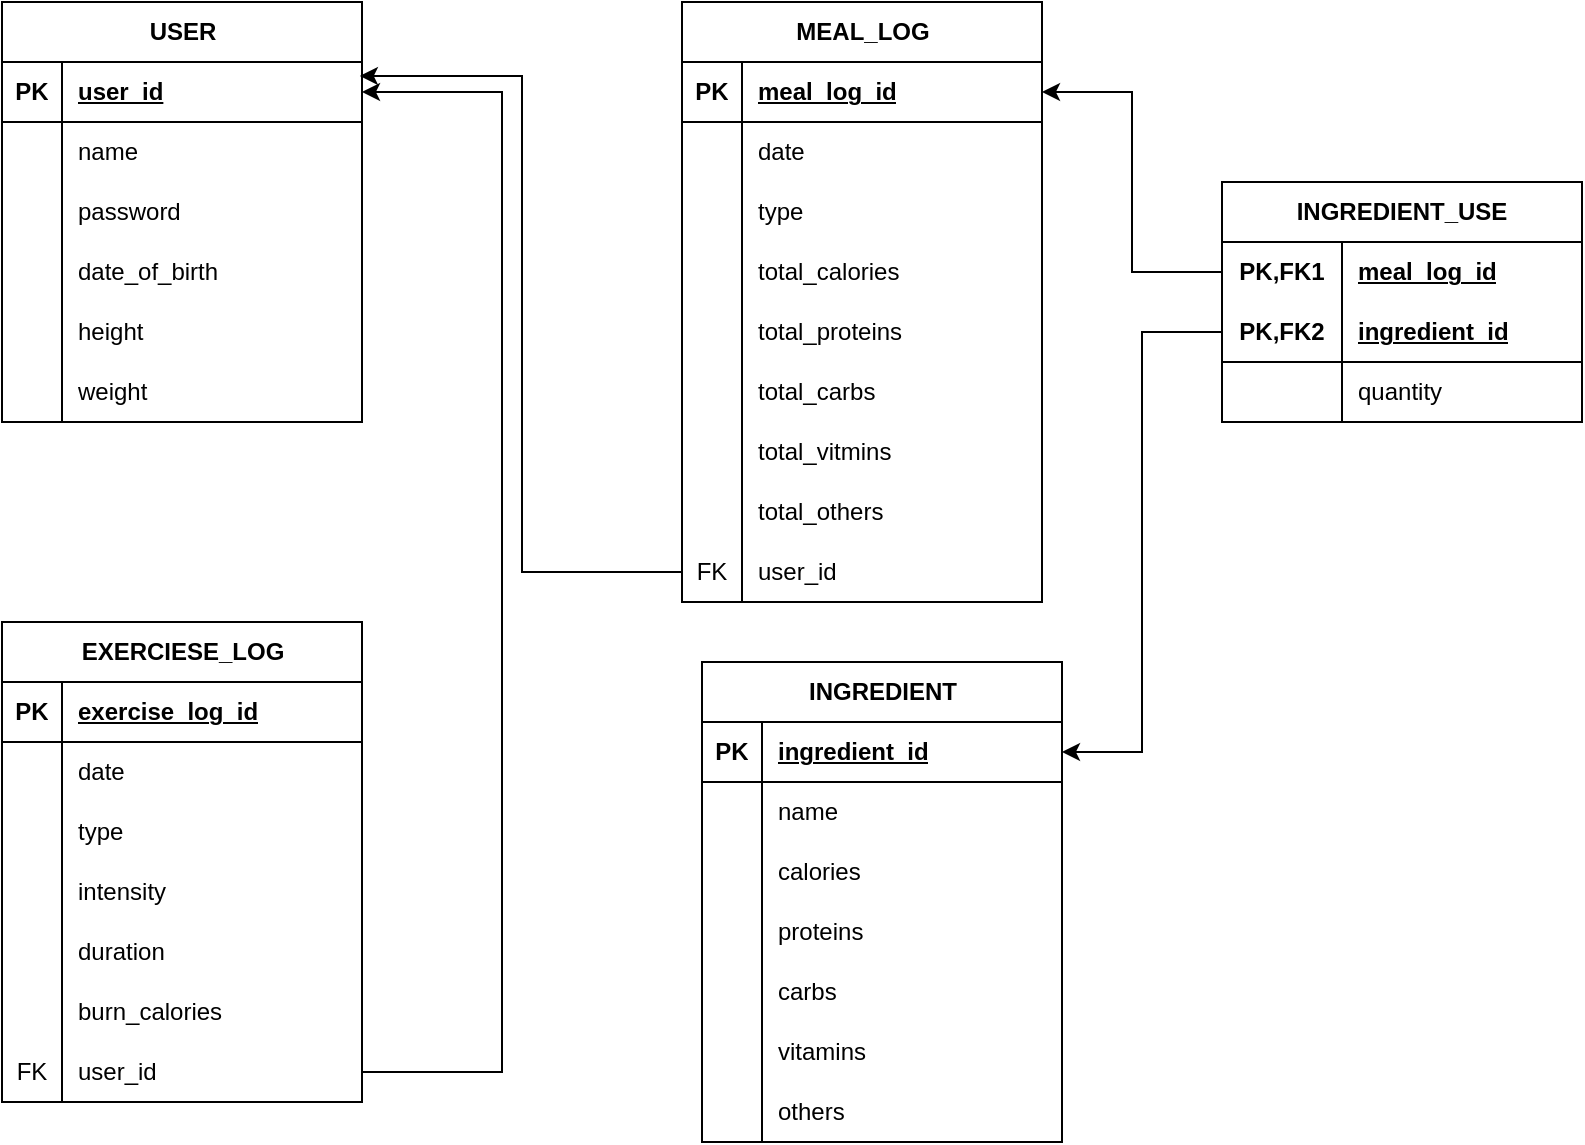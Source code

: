 <mxfile version="22.0.4" type="device" pages="2">
  <diagram id="R2lEEEUBdFMjLlhIrx00" name="relation model">
    <mxGraphModel dx="1434" dy="758" grid="1" gridSize="10" guides="1" tooltips="1" connect="1" arrows="1" fold="1" page="1" pageScale="1" pageWidth="850" pageHeight="1100" math="0" shadow="0" extFonts="Permanent Marker^https://fonts.googleapis.com/css?family=Permanent+Marker">
      <root>
        <mxCell id="0" />
        <mxCell id="1" parent="0" />
        <mxCell id="d-ytQvA1vBd36I5paGyq-70" value="MEAL_LOG" style="shape=table;startSize=30;container=1;collapsible=1;childLayout=tableLayout;fixedRows=1;rowLines=0;fontStyle=1;align=center;resizeLast=1;html=1;" parent="1" vertex="1">
          <mxGeometry x="540" y="60" width="180" height="300" as="geometry" />
        </mxCell>
        <mxCell id="d-ytQvA1vBd36I5paGyq-71" value="" style="shape=tableRow;horizontal=0;startSize=0;swimlaneHead=0;swimlaneBody=0;fillColor=none;collapsible=0;dropTarget=0;points=[[0,0.5],[1,0.5]];portConstraint=eastwest;top=0;left=0;right=0;bottom=1;" parent="d-ytQvA1vBd36I5paGyq-70" vertex="1">
          <mxGeometry y="30" width="180" height="30" as="geometry" />
        </mxCell>
        <mxCell id="d-ytQvA1vBd36I5paGyq-72" value="PK" style="shape=partialRectangle;connectable=0;fillColor=none;top=0;left=0;bottom=0;right=0;fontStyle=1;overflow=hidden;whiteSpace=wrap;html=1;" parent="d-ytQvA1vBd36I5paGyq-71" vertex="1">
          <mxGeometry width="30" height="30" as="geometry">
            <mxRectangle width="30" height="30" as="alternateBounds" />
          </mxGeometry>
        </mxCell>
        <mxCell id="d-ytQvA1vBd36I5paGyq-73" value="meal_log_id" style="shape=partialRectangle;connectable=0;fillColor=none;top=0;left=0;bottom=0;right=0;align=left;spacingLeft=6;fontStyle=5;overflow=hidden;whiteSpace=wrap;html=1;" parent="d-ytQvA1vBd36I5paGyq-71" vertex="1">
          <mxGeometry x="30" width="150" height="30" as="geometry">
            <mxRectangle width="150" height="30" as="alternateBounds" />
          </mxGeometry>
        </mxCell>
        <mxCell id="d-ytQvA1vBd36I5paGyq-74" value="" style="shape=tableRow;horizontal=0;startSize=0;swimlaneHead=0;swimlaneBody=0;fillColor=none;collapsible=0;dropTarget=0;points=[[0,0.5],[1,0.5]];portConstraint=eastwest;top=0;left=0;right=0;bottom=0;" parent="d-ytQvA1vBd36I5paGyq-70" vertex="1">
          <mxGeometry y="60" width="180" height="30" as="geometry" />
        </mxCell>
        <mxCell id="d-ytQvA1vBd36I5paGyq-75" value="" style="shape=partialRectangle;connectable=0;fillColor=none;top=0;left=0;bottom=0;right=0;editable=1;overflow=hidden;whiteSpace=wrap;html=1;" parent="d-ytQvA1vBd36I5paGyq-74" vertex="1">
          <mxGeometry width="30" height="30" as="geometry">
            <mxRectangle width="30" height="30" as="alternateBounds" />
          </mxGeometry>
        </mxCell>
        <mxCell id="d-ytQvA1vBd36I5paGyq-76" value="date" style="shape=partialRectangle;connectable=0;fillColor=none;top=0;left=0;bottom=0;right=0;align=left;spacingLeft=6;overflow=hidden;whiteSpace=wrap;html=1;" parent="d-ytQvA1vBd36I5paGyq-74" vertex="1">
          <mxGeometry x="30" width="150" height="30" as="geometry">
            <mxRectangle width="150" height="30" as="alternateBounds" />
          </mxGeometry>
        </mxCell>
        <mxCell id="d-ytQvA1vBd36I5paGyq-77" value="" style="shape=tableRow;horizontal=0;startSize=0;swimlaneHead=0;swimlaneBody=0;fillColor=none;collapsible=0;dropTarget=0;points=[[0,0.5],[1,0.5]];portConstraint=eastwest;top=0;left=0;right=0;bottom=0;" parent="d-ytQvA1vBd36I5paGyq-70" vertex="1">
          <mxGeometry y="90" width="180" height="30" as="geometry" />
        </mxCell>
        <mxCell id="d-ytQvA1vBd36I5paGyq-78" value="" style="shape=partialRectangle;connectable=0;fillColor=none;top=0;left=0;bottom=0;right=0;editable=1;overflow=hidden;whiteSpace=wrap;html=1;" parent="d-ytQvA1vBd36I5paGyq-77" vertex="1">
          <mxGeometry width="30" height="30" as="geometry">
            <mxRectangle width="30" height="30" as="alternateBounds" />
          </mxGeometry>
        </mxCell>
        <mxCell id="d-ytQvA1vBd36I5paGyq-79" value="type" style="shape=partialRectangle;connectable=0;fillColor=none;top=0;left=0;bottom=0;right=0;align=left;spacingLeft=6;overflow=hidden;whiteSpace=wrap;html=1;" parent="d-ytQvA1vBd36I5paGyq-77" vertex="1">
          <mxGeometry x="30" width="150" height="30" as="geometry">
            <mxRectangle width="150" height="30" as="alternateBounds" />
          </mxGeometry>
        </mxCell>
        <mxCell id="GqwVHAX35KN8DVLJCkeV-1" value="" style="shape=tableRow;horizontal=0;startSize=0;swimlaneHead=0;swimlaneBody=0;fillColor=none;collapsible=0;dropTarget=0;points=[[0,0.5],[1,0.5]];portConstraint=eastwest;top=0;left=0;right=0;bottom=0;" parent="d-ytQvA1vBd36I5paGyq-70" vertex="1">
          <mxGeometry y="120" width="180" height="30" as="geometry" />
        </mxCell>
        <mxCell id="GqwVHAX35KN8DVLJCkeV-2" value="" style="shape=partialRectangle;connectable=0;fillColor=none;top=0;left=0;bottom=0;right=0;editable=1;overflow=hidden;whiteSpace=wrap;html=1;" parent="GqwVHAX35KN8DVLJCkeV-1" vertex="1">
          <mxGeometry width="30" height="30" as="geometry">
            <mxRectangle width="30" height="30" as="alternateBounds" />
          </mxGeometry>
        </mxCell>
        <mxCell id="GqwVHAX35KN8DVLJCkeV-3" value="total_calories" style="shape=partialRectangle;connectable=0;fillColor=none;top=0;left=0;bottom=0;right=0;align=left;spacingLeft=6;overflow=hidden;whiteSpace=wrap;html=1;" parent="GqwVHAX35KN8DVLJCkeV-1" vertex="1">
          <mxGeometry x="30" width="150" height="30" as="geometry">
            <mxRectangle width="150" height="30" as="alternateBounds" />
          </mxGeometry>
        </mxCell>
        <mxCell id="GqwVHAX35KN8DVLJCkeV-4" value="" style="shape=tableRow;horizontal=0;startSize=0;swimlaneHead=0;swimlaneBody=0;fillColor=none;collapsible=0;dropTarget=0;points=[[0,0.5],[1,0.5]];portConstraint=eastwest;top=0;left=0;right=0;bottom=0;" parent="d-ytQvA1vBd36I5paGyq-70" vertex="1">
          <mxGeometry y="150" width="180" height="30" as="geometry" />
        </mxCell>
        <mxCell id="GqwVHAX35KN8DVLJCkeV-5" value="" style="shape=partialRectangle;connectable=0;fillColor=none;top=0;left=0;bottom=0;right=0;editable=1;overflow=hidden;whiteSpace=wrap;html=1;" parent="GqwVHAX35KN8DVLJCkeV-4" vertex="1">
          <mxGeometry width="30" height="30" as="geometry">
            <mxRectangle width="30" height="30" as="alternateBounds" />
          </mxGeometry>
        </mxCell>
        <mxCell id="GqwVHAX35KN8DVLJCkeV-6" value="total_proteins" style="shape=partialRectangle;connectable=0;fillColor=none;top=0;left=0;bottom=0;right=0;align=left;spacingLeft=6;overflow=hidden;whiteSpace=wrap;html=1;" parent="GqwVHAX35KN8DVLJCkeV-4" vertex="1">
          <mxGeometry x="30" width="150" height="30" as="geometry">
            <mxRectangle width="150" height="30" as="alternateBounds" />
          </mxGeometry>
        </mxCell>
        <mxCell id="GqwVHAX35KN8DVLJCkeV-7" value="" style="shape=tableRow;horizontal=0;startSize=0;swimlaneHead=0;swimlaneBody=0;fillColor=none;collapsible=0;dropTarget=0;points=[[0,0.5],[1,0.5]];portConstraint=eastwest;top=0;left=0;right=0;bottom=0;" parent="d-ytQvA1vBd36I5paGyq-70" vertex="1">
          <mxGeometry y="180" width="180" height="30" as="geometry" />
        </mxCell>
        <mxCell id="GqwVHAX35KN8DVLJCkeV-8" value="" style="shape=partialRectangle;connectable=0;fillColor=none;top=0;left=0;bottom=0;right=0;editable=1;overflow=hidden;whiteSpace=wrap;html=1;" parent="GqwVHAX35KN8DVLJCkeV-7" vertex="1">
          <mxGeometry width="30" height="30" as="geometry">
            <mxRectangle width="30" height="30" as="alternateBounds" />
          </mxGeometry>
        </mxCell>
        <mxCell id="GqwVHAX35KN8DVLJCkeV-9" value="total_carbs" style="shape=partialRectangle;connectable=0;fillColor=none;top=0;left=0;bottom=0;right=0;align=left;spacingLeft=6;overflow=hidden;whiteSpace=wrap;html=1;" parent="GqwVHAX35KN8DVLJCkeV-7" vertex="1">
          <mxGeometry x="30" width="150" height="30" as="geometry">
            <mxRectangle width="150" height="30" as="alternateBounds" />
          </mxGeometry>
        </mxCell>
        <mxCell id="GqwVHAX35KN8DVLJCkeV-10" value="" style="shape=tableRow;horizontal=0;startSize=0;swimlaneHead=0;swimlaneBody=0;fillColor=none;collapsible=0;dropTarget=0;points=[[0,0.5],[1,0.5]];portConstraint=eastwest;top=0;left=0;right=0;bottom=0;" parent="d-ytQvA1vBd36I5paGyq-70" vertex="1">
          <mxGeometry y="210" width="180" height="30" as="geometry" />
        </mxCell>
        <mxCell id="GqwVHAX35KN8DVLJCkeV-11" value="" style="shape=partialRectangle;connectable=0;fillColor=none;top=0;left=0;bottom=0;right=0;editable=1;overflow=hidden;whiteSpace=wrap;html=1;" parent="GqwVHAX35KN8DVLJCkeV-10" vertex="1">
          <mxGeometry width="30" height="30" as="geometry">
            <mxRectangle width="30" height="30" as="alternateBounds" />
          </mxGeometry>
        </mxCell>
        <mxCell id="GqwVHAX35KN8DVLJCkeV-12" value="total_vitmins" style="shape=partialRectangle;connectable=0;fillColor=none;top=0;left=0;bottom=0;right=0;align=left;spacingLeft=6;overflow=hidden;whiteSpace=wrap;html=1;" parent="GqwVHAX35KN8DVLJCkeV-10" vertex="1">
          <mxGeometry x="30" width="150" height="30" as="geometry">
            <mxRectangle width="150" height="30" as="alternateBounds" />
          </mxGeometry>
        </mxCell>
        <mxCell id="d-ytQvA1vBd36I5paGyq-80" value="" style="shape=tableRow;horizontal=0;startSize=0;swimlaneHead=0;swimlaneBody=0;fillColor=none;collapsible=0;dropTarget=0;points=[[0,0.5],[1,0.5]];portConstraint=eastwest;top=0;left=0;right=0;bottom=0;" parent="d-ytQvA1vBd36I5paGyq-70" vertex="1">
          <mxGeometry y="240" width="180" height="30" as="geometry" />
        </mxCell>
        <mxCell id="d-ytQvA1vBd36I5paGyq-81" value="" style="shape=partialRectangle;connectable=0;fillColor=none;top=0;left=0;bottom=0;right=0;editable=1;overflow=hidden;whiteSpace=wrap;html=1;" parent="d-ytQvA1vBd36I5paGyq-80" vertex="1">
          <mxGeometry width="30" height="30" as="geometry">
            <mxRectangle width="30" height="30" as="alternateBounds" />
          </mxGeometry>
        </mxCell>
        <mxCell id="d-ytQvA1vBd36I5paGyq-82" value="total_others" style="shape=partialRectangle;connectable=0;fillColor=none;top=0;left=0;bottom=0;right=0;align=left;spacingLeft=6;overflow=hidden;whiteSpace=wrap;html=1;" parent="d-ytQvA1vBd36I5paGyq-80" vertex="1">
          <mxGeometry x="30" width="150" height="30" as="geometry">
            <mxRectangle width="150" height="30" as="alternateBounds" />
          </mxGeometry>
        </mxCell>
        <mxCell id="BTtOGFWIvEC893XpWS9k-74" value="" style="shape=tableRow;horizontal=0;startSize=0;swimlaneHead=0;swimlaneBody=0;fillColor=none;collapsible=0;dropTarget=0;points=[[0,0.5],[1,0.5]];portConstraint=eastwest;top=0;left=0;right=0;bottom=0;" parent="d-ytQvA1vBd36I5paGyq-70" vertex="1">
          <mxGeometry y="270" width="180" height="30" as="geometry" />
        </mxCell>
        <mxCell id="BTtOGFWIvEC893XpWS9k-75" value="FK" style="shape=partialRectangle;connectable=0;fillColor=none;top=0;left=0;bottom=0;right=0;editable=1;overflow=hidden;whiteSpace=wrap;html=1;" parent="BTtOGFWIvEC893XpWS9k-74" vertex="1">
          <mxGeometry width="30" height="30" as="geometry">
            <mxRectangle width="30" height="30" as="alternateBounds" />
          </mxGeometry>
        </mxCell>
        <mxCell id="BTtOGFWIvEC893XpWS9k-76" value="user_id" style="shape=partialRectangle;connectable=0;fillColor=none;top=0;left=0;bottom=0;right=0;align=left;spacingLeft=6;overflow=hidden;whiteSpace=wrap;html=1;" parent="BTtOGFWIvEC893XpWS9k-74" vertex="1">
          <mxGeometry x="30" width="150" height="30" as="geometry">
            <mxRectangle width="150" height="30" as="alternateBounds" />
          </mxGeometry>
        </mxCell>
        <mxCell id="d-ytQvA1vBd36I5paGyq-137" value="INGREDIENT_USE" style="shape=table;startSize=30;container=1;collapsible=1;childLayout=tableLayout;fixedRows=1;rowLines=0;fontStyle=1;align=center;resizeLast=1;html=1;whiteSpace=wrap;" parent="1" vertex="1">
          <mxGeometry x="810" y="150" width="180" height="120" as="geometry" />
        </mxCell>
        <mxCell id="d-ytQvA1vBd36I5paGyq-138" value="" style="shape=tableRow;horizontal=0;startSize=0;swimlaneHead=0;swimlaneBody=0;fillColor=none;collapsible=0;dropTarget=0;points=[[0,0.5],[1,0.5]];portConstraint=eastwest;top=0;left=0;right=0;bottom=0;html=1;" parent="d-ytQvA1vBd36I5paGyq-137" vertex="1">
          <mxGeometry y="30" width="180" height="30" as="geometry" />
        </mxCell>
        <mxCell id="d-ytQvA1vBd36I5paGyq-139" value="PK,FK1" style="shape=partialRectangle;connectable=0;fillColor=none;top=0;left=0;bottom=0;right=0;fontStyle=1;overflow=hidden;html=1;whiteSpace=wrap;" parent="d-ytQvA1vBd36I5paGyq-138" vertex="1">
          <mxGeometry width="60" height="30" as="geometry">
            <mxRectangle width="60" height="30" as="alternateBounds" />
          </mxGeometry>
        </mxCell>
        <mxCell id="d-ytQvA1vBd36I5paGyq-140" value="meal_log_id" style="shape=partialRectangle;connectable=0;fillColor=none;top=0;left=0;bottom=0;right=0;align=left;spacingLeft=6;fontStyle=5;overflow=hidden;html=1;whiteSpace=wrap;" parent="d-ytQvA1vBd36I5paGyq-138" vertex="1">
          <mxGeometry x="60" width="120" height="30" as="geometry">
            <mxRectangle width="120" height="30" as="alternateBounds" />
          </mxGeometry>
        </mxCell>
        <mxCell id="d-ytQvA1vBd36I5paGyq-141" value="" style="shape=tableRow;horizontal=0;startSize=0;swimlaneHead=0;swimlaneBody=0;fillColor=none;collapsible=0;dropTarget=0;points=[[0,0.5],[1,0.5]];portConstraint=eastwest;top=0;left=0;right=0;bottom=1;html=1;" parent="d-ytQvA1vBd36I5paGyq-137" vertex="1">
          <mxGeometry y="60" width="180" height="30" as="geometry" />
        </mxCell>
        <mxCell id="d-ytQvA1vBd36I5paGyq-142" value="PK,FK2" style="shape=partialRectangle;connectable=0;fillColor=none;top=0;left=0;bottom=0;right=0;fontStyle=1;overflow=hidden;html=1;whiteSpace=wrap;" parent="d-ytQvA1vBd36I5paGyq-141" vertex="1">
          <mxGeometry width="60" height="30" as="geometry">
            <mxRectangle width="60" height="30" as="alternateBounds" />
          </mxGeometry>
        </mxCell>
        <mxCell id="d-ytQvA1vBd36I5paGyq-143" value="ingredient_id" style="shape=partialRectangle;connectable=0;fillColor=none;top=0;left=0;bottom=0;right=0;align=left;spacingLeft=6;fontStyle=5;overflow=hidden;html=1;whiteSpace=wrap;" parent="d-ytQvA1vBd36I5paGyq-141" vertex="1">
          <mxGeometry x="60" width="120" height="30" as="geometry">
            <mxRectangle width="120" height="30" as="alternateBounds" />
          </mxGeometry>
        </mxCell>
        <mxCell id="d-ytQvA1vBd36I5paGyq-144" value="" style="shape=tableRow;horizontal=0;startSize=0;swimlaneHead=0;swimlaneBody=0;fillColor=none;collapsible=0;dropTarget=0;points=[[0,0.5],[1,0.5]];portConstraint=eastwest;top=0;left=0;right=0;bottom=0;html=1;" parent="d-ytQvA1vBd36I5paGyq-137" vertex="1">
          <mxGeometry y="90" width="180" height="30" as="geometry" />
        </mxCell>
        <mxCell id="d-ytQvA1vBd36I5paGyq-145" value="" style="shape=partialRectangle;connectable=0;fillColor=none;top=0;left=0;bottom=0;right=0;editable=1;overflow=hidden;html=1;whiteSpace=wrap;" parent="d-ytQvA1vBd36I5paGyq-144" vertex="1">
          <mxGeometry width="60" height="30" as="geometry">
            <mxRectangle width="60" height="30" as="alternateBounds" />
          </mxGeometry>
        </mxCell>
        <mxCell id="d-ytQvA1vBd36I5paGyq-146" value="quantity" style="shape=partialRectangle;connectable=0;fillColor=none;top=0;left=0;bottom=0;right=0;align=left;spacingLeft=6;overflow=hidden;html=1;whiteSpace=wrap;" parent="d-ytQvA1vBd36I5paGyq-144" vertex="1">
          <mxGeometry x="60" width="120" height="30" as="geometry">
            <mxRectangle width="120" height="30" as="alternateBounds" />
          </mxGeometry>
        </mxCell>
        <mxCell id="BTtOGFWIvEC893XpWS9k-6" value="USER" style="shape=table;startSize=30;container=1;collapsible=1;childLayout=tableLayout;fixedRows=1;rowLines=0;fontStyle=1;align=center;resizeLast=1;html=1;" parent="1" vertex="1">
          <mxGeometry x="200" y="60" width="180" height="210" as="geometry" />
        </mxCell>
        <mxCell id="BTtOGFWIvEC893XpWS9k-7" value="" style="shape=tableRow;horizontal=0;startSize=0;swimlaneHead=0;swimlaneBody=0;fillColor=none;collapsible=0;dropTarget=0;points=[[0,0.5],[1,0.5]];portConstraint=eastwest;top=0;left=0;right=0;bottom=1;" parent="BTtOGFWIvEC893XpWS9k-6" vertex="1">
          <mxGeometry y="30" width="180" height="30" as="geometry" />
        </mxCell>
        <mxCell id="BTtOGFWIvEC893XpWS9k-8" value="PK" style="shape=partialRectangle;connectable=0;fillColor=none;top=0;left=0;bottom=0;right=0;fontStyle=1;overflow=hidden;whiteSpace=wrap;html=1;" parent="BTtOGFWIvEC893XpWS9k-7" vertex="1">
          <mxGeometry width="30" height="30" as="geometry">
            <mxRectangle width="30" height="30" as="alternateBounds" />
          </mxGeometry>
        </mxCell>
        <mxCell id="BTtOGFWIvEC893XpWS9k-9" value="user_id" style="shape=partialRectangle;connectable=0;fillColor=none;top=0;left=0;bottom=0;right=0;align=left;spacingLeft=6;fontStyle=5;overflow=hidden;whiteSpace=wrap;html=1;" parent="BTtOGFWIvEC893XpWS9k-7" vertex="1">
          <mxGeometry x="30" width="150" height="30" as="geometry">
            <mxRectangle width="150" height="30" as="alternateBounds" />
          </mxGeometry>
        </mxCell>
        <mxCell id="BTtOGFWIvEC893XpWS9k-10" value="" style="shape=tableRow;horizontal=0;startSize=0;swimlaneHead=0;swimlaneBody=0;fillColor=none;collapsible=0;dropTarget=0;points=[[0,0.5],[1,0.5]];portConstraint=eastwest;top=0;left=0;right=0;bottom=0;" parent="BTtOGFWIvEC893XpWS9k-6" vertex="1">
          <mxGeometry y="60" width="180" height="30" as="geometry" />
        </mxCell>
        <mxCell id="BTtOGFWIvEC893XpWS9k-11" value="" style="shape=partialRectangle;connectable=0;fillColor=none;top=0;left=0;bottom=0;right=0;editable=1;overflow=hidden;whiteSpace=wrap;html=1;" parent="BTtOGFWIvEC893XpWS9k-10" vertex="1">
          <mxGeometry width="30" height="30" as="geometry">
            <mxRectangle width="30" height="30" as="alternateBounds" />
          </mxGeometry>
        </mxCell>
        <mxCell id="BTtOGFWIvEC893XpWS9k-12" value="name" style="shape=partialRectangle;connectable=0;fillColor=none;top=0;left=0;bottom=0;right=0;align=left;spacingLeft=6;overflow=hidden;whiteSpace=wrap;html=1;" parent="BTtOGFWIvEC893XpWS9k-10" vertex="1">
          <mxGeometry x="30" width="150" height="30" as="geometry">
            <mxRectangle width="150" height="30" as="alternateBounds" />
          </mxGeometry>
        </mxCell>
        <mxCell id="BTtOGFWIvEC893XpWS9k-13" value="" style="shape=tableRow;horizontal=0;startSize=0;swimlaneHead=0;swimlaneBody=0;fillColor=none;collapsible=0;dropTarget=0;points=[[0,0.5],[1,0.5]];portConstraint=eastwest;top=0;left=0;right=0;bottom=0;" parent="BTtOGFWIvEC893XpWS9k-6" vertex="1">
          <mxGeometry y="90" width="180" height="30" as="geometry" />
        </mxCell>
        <mxCell id="BTtOGFWIvEC893XpWS9k-14" value="" style="shape=partialRectangle;connectable=0;fillColor=none;top=0;left=0;bottom=0;right=0;editable=1;overflow=hidden;whiteSpace=wrap;html=1;" parent="BTtOGFWIvEC893XpWS9k-13" vertex="1">
          <mxGeometry width="30" height="30" as="geometry">
            <mxRectangle width="30" height="30" as="alternateBounds" />
          </mxGeometry>
        </mxCell>
        <mxCell id="BTtOGFWIvEC893XpWS9k-15" value="password" style="shape=partialRectangle;connectable=0;fillColor=none;top=0;left=0;bottom=0;right=0;align=left;spacingLeft=6;overflow=hidden;whiteSpace=wrap;html=1;" parent="BTtOGFWIvEC893XpWS9k-13" vertex="1">
          <mxGeometry x="30" width="150" height="30" as="geometry">
            <mxRectangle width="150" height="30" as="alternateBounds" />
          </mxGeometry>
        </mxCell>
        <mxCell id="BTtOGFWIvEC893XpWS9k-16" value="" style="shape=tableRow;horizontal=0;startSize=0;swimlaneHead=0;swimlaneBody=0;fillColor=none;collapsible=0;dropTarget=0;points=[[0,0.5],[1,0.5]];portConstraint=eastwest;top=0;left=0;right=0;bottom=0;" parent="BTtOGFWIvEC893XpWS9k-6" vertex="1">
          <mxGeometry y="120" width="180" height="30" as="geometry" />
        </mxCell>
        <mxCell id="BTtOGFWIvEC893XpWS9k-17" value="" style="shape=partialRectangle;connectable=0;fillColor=none;top=0;left=0;bottom=0;right=0;editable=1;overflow=hidden;whiteSpace=wrap;html=1;" parent="BTtOGFWIvEC893XpWS9k-16" vertex="1">
          <mxGeometry width="30" height="30" as="geometry">
            <mxRectangle width="30" height="30" as="alternateBounds" />
          </mxGeometry>
        </mxCell>
        <mxCell id="BTtOGFWIvEC893XpWS9k-18" value="date_of_birth" style="shape=partialRectangle;connectable=0;fillColor=none;top=0;left=0;bottom=0;right=0;align=left;spacingLeft=6;overflow=hidden;whiteSpace=wrap;html=1;" parent="BTtOGFWIvEC893XpWS9k-16" vertex="1">
          <mxGeometry x="30" width="150" height="30" as="geometry">
            <mxRectangle width="150" height="30" as="alternateBounds" />
          </mxGeometry>
        </mxCell>
        <mxCell id="BTtOGFWIvEC893XpWS9k-20" value="" style="shape=tableRow;horizontal=0;startSize=0;swimlaneHead=0;swimlaneBody=0;fillColor=none;collapsible=0;dropTarget=0;points=[[0,0.5],[1,0.5]];portConstraint=eastwest;top=0;left=0;right=0;bottom=0;" parent="BTtOGFWIvEC893XpWS9k-6" vertex="1">
          <mxGeometry y="150" width="180" height="30" as="geometry" />
        </mxCell>
        <mxCell id="BTtOGFWIvEC893XpWS9k-21" value="" style="shape=partialRectangle;connectable=0;fillColor=none;top=0;left=0;bottom=0;right=0;editable=1;overflow=hidden;whiteSpace=wrap;html=1;" parent="BTtOGFWIvEC893XpWS9k-20" vertex="1">
          <mxGeometry width="30" height="30" as="geometry">
            <mxRectangle width="30" height="30" as="alternateBounds" />
          </mxGeometry>
        </mxCell>
        <mxCell id="BTtOGFWIvEC893XpWS9k-22" value="height" style="shape=partialRectangle;connectable=0;fillColor=none;top=0;left=0;bottom=0;right=0;align=left;spacingLeft=6;overflow=hidden;whiteSpace=wrap;html=1;" parent="BTtOGFWIvEC893XpWS9k-20" vertex="1">
          <mxGeometry x="30" width="150" height="30" as="geometry">
            <mxRectangle width="150" height="30" as="alternateBounds" />
          </mxGeometry>
        </mxCell>
        <mxCell id="BTtOGFWIvEC893XpWS9k-23" value="" style="shape=tableRow;horizontal=0;startSize=0;swimlaneHead=0;swimlaneBody=0;fillColor=none;collapsible=0;dropTarget=0;points=[[0,0.5],[1,0.5]];portConstraint=eastwest;top=0;left=0;right=0;bottom=0;" parent="BTtOGFWIvEC893XpWS9k-6" vertex="1">
          <mxGeometry y="180" width="180" height="30" as="geometry" />
        </mxCell>
        <mxCell id="BTtOGFWIvEC893XpWS9k-24" value="" style="shape=partialRectangle;connectable=0;fillColor=none;top=0;left=0;bottom=0;right=0;editable=1;overflow=hidden;whiteSpace=wrap;html=1;" parent="BTtOGFWIvEC893XpWS9k-23" vertex="1">
          <mxGeometry width="30" height="30" as="geometry">
            <mxRectangle width="30" height="30" as="alternateBounds" />
          </mxGeometry>
        </mxCell>
        <mxCell id="BTtOGFWIvEC893XpWS9k-25" value="weight" style="shape=partialRectangle;connectable=0;fillColor=none;top=0;left=0;bottom=0;right=0;align=left;spacingLeft=6;overflow=hidden;whiteSpace=wrap;html=1;" parent="BTtOGFWIvEC893XpWS9k-23" vertex="1">
          <mxGeometry x="30" width="150" height="30" as="geometry">
            <mxRectangle width="150" height="30" as="alternateBounds" />
          </mxGeometry>
        </mxCell>
        <mxCell id="BTtOGFWIvEC893XpWS9k-26" value="EXERCIESE_LOG" style="shape=table;startSize=30;container=1;collapsible=1;childLayout=tableLayout;fixedRows=1;rowLines=0;fontStyle=1;align=center;resizeLast=1;html=1;" parent="1" vertex="1">
          <mxGeometry x="200" y="370" width="180" height="240" as="geometry" />
        </mxCell>
        <mxCell id="BTtOGFWIvEC893XpWS9k-27" value="" style="shape=tableRow;horizontal=0;startSize=0;swimlaneHead=0;swimlaneBody=0;fillColor=none;collapsible=0;dropTarget=0;points=[[0,0.5],[1,0.5]];portConstraint=eastwest;top=0;left=0;right=0;bottom=1;" parent="BTtOGFWIvEC893XpWS9k-26" vertex="1">
          <mxGeometry y="30" width="180" height="30" as="geometry" />
        </mxCell>
        <mxCell id="BTtOGFWIvEC893XpWS9k-28" value="PK" style="shape=partialRectangle;connectable=0;fillColor=none;top=0;left=0;bottom=0;right=0;fontStyle=1;overflow=hidden;whiteSpace=wrap;html=1;" parent="BTtOGFWIvEC893XpWS9k-27" vertex="1">
          <mxGeometry width="30" height="30" as="geometry">
            <mxRectangle width="30" height="30" as="alternateBounds" />
          </mxGeometry>
        </mxCell>
        <mxCell id="BTtOGFWIvEC893XpWS9k-29" value="exercise_log_id" style="shape=partialRectangle;connectable=0;fillColor=none;top=0;left=0;bottom=0;right=0;align=left;spacingLeft=6;fontStyle=5;overflow=hidden;whiteSpace=wrap;html=1;" parent="BTtOGFWIvEC893XpWS9k-27" vertex="1">
          <mxGeometry x="30" width="150" height="30" as="geometry">
            <mxRectangle width="150" height="30" as="alternateBounds" />
          </mxGeometry>
        </mxCell>
        <mxCell id="BTtOGFWIvEC893XpWS9k-30" value="" style="shape=tableRow;horizontal=0;startSize=0;swimlaneHead=0;swimlaneBody=0;fillColor=none;collapsible=0;dropTarget=0;points=[[0,0.5],[1,0.5]];portConstraint=eastwest;top=0;left=0;right=0;bottom=0;" parent="BTtOGFWIvEC893XpWS9k-26" vertex="1">
          <mxGeometry y="60" width="180" height="30" as="geometry" />
        </mxCell>
        <mxCell id="BTtOGFWIvEC893XpWS9k-31" value="" style="shape=partialRectangle;connectable=0;fillColor=none;top=0;left=0;bottom=0;right=0;editable=1;overflow=hidden;whiteSpace=wrap;html=1;" parent="BTtOGFWIvEC893XpWS9k-30" vertex="1">
          <mxGeometry width="30" height="30" as="geometry">
            <mxRectangle width="30" height="30" as="alternateBounds" />
          </mxGeometry>
        </mxCell>
        <mxCell id="BTtOGFWIvEC893XpWS9k-32" value="date" style="shape=partialRectangle;connectable=0;fillColor=none;top=0;left=0;bottom=0;right=0;align=left;spacingLeft=6;overflow=hidden;whiteSpace=wrap;html=1;" parent="BTtOGFWIvEC893XpWS9k-30" vertex="1">
          <mxGeometry x="30" width="150" height="30" as="geometry">
            <mxRectangle width="150" height="30" as="alternateBounds" />
          </mxGeometry>
        </mxCell>
        <mxCell id="BTtOGFWIvEC893XpWS9k-33" value="" style="shape=tableRow;horizontal=0;startSize=0;swimlaneHead=0;swimlaneBody=0;fillColor=none;collapsible=0;dropTarget=0;points=[[0,0.5],[1,0.5]];portConstraint=eastwest;top=0;left=0;right=0;bottom=0;" parent="BTtOGFWIvEC893XpWS9k-26" vertex="1">
          <mxGeometry y="90" width="180" height="30" as="geometry" />
        </mxCell>
        <mxCell id="BTtOGFWIvEC893XpWS9k-34" value="" style="shape=partialRectangle;connectable=0;fillColor=none;top=0;left=0;bottom=0;right=0;editable=1;overflow=hidden;whiteSpace=wrap;html=1;" parent="BTtOGFWIvEC893XpWS9k-33" vertex="1">
          <mxGeometry width="30" height="30" as="geometry">
            <mxRectangle width="30" height="30" as="alternateBounds" />
          </mxGeometry>
        </mxCell>
        <mxCell id="BTtOGFWIvEC893XpWS9k-35" value="type" style="shape=partialRectangle;connectable=0;fillColor=none;top=0;left=0;bottom=0;right=0;align=left;spacingLeft=6;overflow=hidden;whiteSpace=wrap;html=1;" parent="BTtOGFWIvEC893XpWS9k-33" vertex="1">
          <mxGeometry x="30" width="150" height="30" as="geometry">
            <mxRectangle width="150" height="30" as="alternateBounds" />
          </mxGeometry>
        </mxCell>
        <mxCell id="BTtOGFWIvEC893XpWS9k-36" value="" style="shape=tableRow;horizontal=0;startSize=0;swimlaneHead=0;swimlaneBody=0;fillColor=none;collapsible=0;dropTarget=0;points=[[0,0.5],[1,0.5]];portConstraint=eastwest;top=0;left=0;right=0;bottom=0;" parent="BTtOGFWIvEC893XpWS9k-26" vertex="1">
          <mxGeometry y="120" width="180" height="30" as="geometry" />
        </mxCell>
        <mxCell id="BTtOGFWIvEC893XpWS9k-37" value="" style="shape=partialRectangle;connectable=0;fillColor=none;top=0;left=0;bottom=0;right=0;editable=1;overflow=hidden;whiteSpace=wrap;html=1;" parent="BTtOGFWIvEC893XpWS9k-36" vertex="1">
          <mxGeometry width="30" height="30" as="geometry">
            <mxRectangle width="30" height="30" as="alternateBounds" />
          </mxGeometry>
        </mxCell>
        <mxCell id="BTtOGFWIvEC893XpWS9k-38" value="intensity" style="shape=partialRectangle;connectable=0;fillColor=none;top=0;left=0;bottom=0;right=0;align=left;spacingLeft=6;overflow=hidden;whiteSpace=wrap;html=1;" parent="BTtOGFWIvEC893XpWS9k-36" vertex="1">
          <mxGeometry x="30" width="150" height="30" as="geometry">
            <mxRectangle width="150" height="30" as="alternateBounds" />
          </mxGeometry>
        </mxCell>
        <mxCell id="BTtOGFWIvEC893XpWS9k-39" value="" style="shape=tableRow;horizontal=0;startSize=0;swimlaneHead=0;swimlaneBody=0;fillColor=none;collapsible=0;dropTarget=0;points=[[0,0.5],[1,0.5]];portConstraint=eastwest;top=0;left=0;right=0;bottom=0;" parent="BTtOGFWIvEC893XpWS9k-26" vertex="1">
          <mxGeometry y="150" width="180" height="30" as="geometry" />
        </mxCell>
        <mxCell id="BTtOGFWIvEC893XpWS9k-40" value="" style="shape=partialRectangle;connectable=0;fillColor=none;top=0;left=0;bottom=0;right=0;editable=1;overflow=hidden;whiteSpace=wrap;html=1;" parent="BTtOGFWIvEC893XpWS9k-39" vertex="1">
          <mxGeometry width="30" height="30" as="geometry">
            <mxRectangle width="30" height="30" as="alternateBounds" />
          </mxGeometry>
        </mxCell>
        <mxCell id="BTtOGFWIvEC893XpWS9k-41" value="duration" style="shape=partialRectangle;connectable=0;fillColor=none;top=0;left=0;bottom=0;right=0;align=left;spacingLeft=6;overflow=hidden;whiteSpace=wrap;html=1;" parent="BTtOGFWIvEC893XpWS9k-39" vertex="1">
          <mxGeometry x="30" width="150" height="30" as="geometry">
            <mxRectangle width="150" height="30" as="alternateBounds" />
          </mxGeometry>
        </mxCell>
        <mxCell id="BTtOGFWIvEC893XpWS9k-42" value="" style="shape=tableRow;horizontal=0;startSize=0;swimlaneHead=0;swimlaneBody=0;fillColor=none;collapsible=0;dropTarget=0;points=[[0,0.5],[1,0.5]];portConstraint=eastwest;top=0;left=0;right=0;bottom=0;" parent="BTtOGFWIvEC893XpWS9k-26" vertex="1">
          <mxGeometry y="180" width="180" height="30" as="geometry" />
        </mxCell>
        <mxCell id="BTtOGFWIvEC893XpWS9k-43" value="" style="shape=partialRectangle;connectable=0;fillColor=none;top=0;left=0;bottom=0;right=0;editable=1;overflow=hidden;whiteSpace=wrap;html=1;" parent="BTtOGFWIvEC893XpWS9k-42" vertex="1">
          <mxGeometry width="30" height="30" as="geometry">
            <mxRectangle width="30" height="30" as="alternateBounds" />
          </mxGeometry>
        </mxCell>
        <mxCell id="BTtOGFWIvEC893XpWS9k-44" value="burn_calories" style="shape=partialRectangle;connectable=0;fillColor=none;top=0;left=0;bottom=0;right=0;align=left;spacingLeft=6;overflow=hidden;whiteSpace=wrap;html=1;" parent="BTtOGFWIvEC893XpWS9k-42" vertex="1">
          <mxGeometry x="30" width="150" height="30" as="geometry">
            <mxRectangle width="150" height="30" as="alternateBounds" />
          </mxGeometry>
        </mxCell>
        <mxCell id="BTtOGFWIvEC893XpWS9k-45" value="" style="shape=tableRow;horizontal=0;startSize=0;swimlaneHead=0;swimlaneBody=0;fillColor=none;collapsible=0;dropTarget=0;points=[[0,0.5],[1,0.5]];portConstraint=eastwest;top=0;left=0;right=0;bottom=0;" parent="BTtOGFWIvEC893XpWS9k-26" vertex="1">
          <mxGeometry y="210" width="180" height="30" as="geometry" />
        </mxCell>
        <mxCell id="BTtOGFWIvEC893XpWS9k-46" value="FK" style="shape=partialRectangle;connectable=0;fillColor=none;top=0;left=0;bottom=0;right=0;editable=1;overflow=hidden;whiteSpace=wrap;html=1;" parent="BTtOGFWIvEC893XpWS9k-45" vertex="1">
          <mxGeometry width="30" height="30" as="geometry">
            <mxRectangle width="30" height="30" as="alternateBounds" />
          </mxGeometry>
        </mxCell>
        <mxCell id="BTtOGFWIvEC893XpWS9k-47" value="user_id" style="shape=partialRectangle;connectable=0;fillColor=none;top=0;left=0;bottom=0;right=0;align=left;spacingLeft=6;overflow=hidden;whiteSpace=wrap;html=1;" parent="BTtOGFWIvEC893XpWS9k-45" vertex="1">
          <mxGeometry x="30" width="150" height="30" as="geometry">
            <mxRectangle width="150" height="30" as="alternateBounds" />
          </mxGeometry>
        </mxCell>
        <mxCell id="BTtOGFWIvEC893XpWS9k-48" value="INGREDIENT" style="shape=table;startSize=30;container=1;collapsible=1;childLayout=tableLayout;fixedRows=1;rowLines=0;fontStyle=1;align=center;resizeLast=1;html=1;" parent="1" vertex="1">
          <mxGeometry x="550" y="390" width="180" height="240" as="geometry" />
        </mxCell>
        <mxCell id="BTtOGFWIvEC893XpWS9k-49" value="" style="shape=tableRow;horizontal=0;startSize=0;swimlaneHead=0;swimlaneBody=0;fillColor=none;collapsible=0;dropTarget=0;points=[[0,0.5],[1,0.5]];portConstraint=eastwest;top=0;left=0;right=0;bottom=1;" parent="BTtOGFWIvEC893XpWS9k-48" vertex="1">
          <mxGeometry y="30" width="180" height="30" as="geometry" />
        </mxCell>
        <mxCell id="BTtOGFWIvEC893XpWS9k-50" value="PK" style="shape=partialRectangle;connectable=0;fillColor=none;top=0;left=0;bottom=0;right=0;fontStyle=1;overflow=hidden;whiteSpace=wrap;html=1;" parent="BTtOGFWIvEC893XpWS9k-49" vertex="1">
          <mxGeometry width="30" height="30" as="geometry">
            <mxRectangle width="30" height="30" as="alternateBounds" />
          </mxGeometry>
        </mxCell>
        <mxCell id="BTtOGFWIvEC893XpWS9k-51" value="ingredient_id" style="shape=partialRectangle;connectable=0;fillColor=none;top=0;left=0;bottom=0;right=0;align=left;spacingLeft=6;fontStyle=5;overflow=hidden;whiteSpace=wrap;html=1;" parent="BTtOGFWIvEC893XpWS9k-49" vertex="1">
          <mxGeometry x="30" width="150" height="30" as="geometry">
            <mxRectangle width="150" height="30" as="alternateBounds" />
          </mxGeometry>
        </mxCell>
        <mxCell id="BTtOGFWIvEC893XpWS9k-52" value="" style="shape=tableRow;horizontal=0;startSize=0;swimlaneHead=0;swimlaneBody=0;fillColor=none;collapsible=0;dropTarget=0;points=[[0,0.5],[1,0.5]];portConstraint=eastwest;top=0;left=0;right=0;bottom=0;" parent="BTtOGFWIvEC893XpWS9k-48" vertex="1">
          <mxGeometry y="60" width="180" height="30" as="geometry" />
        </mxCell>
        <mxCell id="BTtOGFWIvEC893XpWS9k-53" value="" style="shape=partialRectangle;connectable=0;fillColor=none;top=0;left=0;bottom=0;right=0;editable=1;overflow=hidden;whiteSpace=wrap;html=1;" parent="BTtOGFWIvEC893XpWS9k-52" vertex="1">
          <mxGeometry width="30" height="30" as="geometry">
            <mxRectangle width="30" height="30" as="alternateBounds" />
          </mxGeometry>
        </mxCell>
        <mxCell id="BTtOGFWIvEC893XpWS9k-54" value="name" style="shape=partialRectangle;connectable=0;fillColor=none;top=0;left=0;bottom=0;right=0;align=left;spacingLeft=6;overflow=hidden;whiteSpace=wrap;html=1;" parent="BTtOGFWIvEC893XpWS9k-52" vertex="1">
          <mxGeometry x="30" width="150" height="30" as="geometry">
            <mxRectangle width="150" height="30" as="alternateBounds" />
          </mxGeometry>
        </mxCell>
        <mxCell id="BTtOGFWIvEC893XpWS9k-55" value="" style="shape=tableRow;horizontal=0;startSize=0;swimlaneHead=0;swimlaneBody=0;fillColor=none;collapsible=0;dropTarget=0;points=[[0,0.5],[1,0.5]];portConstraint=eastwest;top=0;left=0;right=0;bottom=0;" parent="BTtOGFWIvEC893XpWS9k-48" vertex="1">
          <mxGeometry y="90" width="180" height="30" as="geometry" />
        </mxCell>
        <mxCell id="BTtOGFWIvEC893XpWS9k-56" value="" style="shape=partialRectangle;connectable=0;fillColor=none;top=0;left=0;bottom=0;right=0;editable=1;overflow=hidden;whiteSpace=wrap;html=1;" parent="BTtOGFWIvEC893XpWS9k-55" vertex="1">
          <mxGeometry width="30" height="30" as="geometry">
            <mxRectangle width="30" height="30" as="alternateBounds" />
          </mxGeometry>
        </mxCell>
        <mxCell id="BTtOGFWIvEC893XpWS9k-57" value="calories" style="shape=partialRectangle;connectable=0;fillColor=none;top=0;left=0;bottom=0;right=0;align=left;spacingLeft=6;overflow=hidden;whiteSpace=wrap;html=1;" parent="BTtOGFWIvEC893XpWS9k-55" vertex="1">
          <mxGeometry x="30" width="150" height="30" as="geometry">
            <mxRectangle width="150" height="30" as="alternateBounds" />
          </mxGeometry>
        </mxCell>
        <mxCell id="BTtOGFWIvEC893XpWS9k-58" value="" style="shape=tableRow;horizontal=0;startSize=0;swimlaneHead=0;swimlaneBody=0;fillColor=none;collapsible=0;dropTarget=0;points=[[0,0.5],[1,0.5]];portConstraint=eastwest;top=0;left=0;right=0;bottom=0;" parent="BTtOGFWIvEC893XpWS9k-48" vertex="1">
          <mxGeometry y="120" width="180" height="30" as="geometry" />
        </mxCell>
        <mxCell id="BTtOGFWIvEC893XpWS9k-59" value="" style="shape=partialRectangle;connectable=0;fillColor=none;top=0;left=0;bottom=0;right=0;editable=1;overflow=hidden;whiteSpace=wrap;html=1;" parent="BTtOGFWIvEC893XpWS9k-58" vertex="1">
          <mxGeometry width="30" height="30" as="geometry">
            <mxRectangle width="30" height="30" as="alternateBounds" />
          </mxGeometry>
        </mxCell>
        <mxCell id="BTtOGFWIvEC893XpWS9k-60" value="proteins" style="shape=partialRectangle;connectable=0;fillColor=none;top=0;left=0;bottom=0;right=0;align=left;spacingLeft=6;overflow=hidden;whiteSpace=wrap;html=1;" parent="BTtOGFWIvEC893XpWS9k-58" vertex="1">
          <mxGeometry x="30" width="150" height="30" as="geometry">
            <mxRectangle width="150" height="30" as="alternateBounds" />
          </mxGeometry>
        </mxCell>
        <mxCell id="BTtOGFWIvEC893XpWS9k-61" value="" style="shape=tableRow;horizontal=0;startSize=0;swimlaneHead=0;swimlaneBody=0;fillColor=none;collapsible=0;dropTarget=0;points=[[0,0.5],[1,0.5]];portConstraint=eastwest;top=0;left=0;right=0;bottom=0;" parent="BTtOGFWIvEC893XpWS9k-48" vertex="1">
          <mxGeometry y="150" width="180" height="30" as="geometry" />
        </mxCell>
        <mxCell id="BTtOGFWIvEC893XpWS9k-62" value="" style="shape=partialRectangle;connectable=0;fillColor=none;top=0;left=0;bottom=0;right=0;editable=1;overflow=hidden;whiteSpace=wrap;html=1;" parent="BTtOGFWIvEC893XpWS9k-61" vertex="1">
          <mxGeometry width="30" height="30" as="geometry">
            <mxRectangle width="30" height="30" as="alternateBounds" />
          </mxGeometry>
        </mxCell>
        <mxCell id="BTtOGFWIvEC893XpWS9k-63" value="carbs" style="shape=partialRectangle;connectable=0;fillColor=none;top=0;left=0;bottom=0;right=0;align=left;spacingLeft=6;overflow=hidden;whiteSpace=wrap;html=1;" parent="BTtOGFWIvEC893XpWS9k-61" vertex="1">
          <mxGeometry x="30" width="150" height="30" as="geometry">
            <mxRectangle width="150" height="30" as="alternateBounds" />
          </mxGeometry>
        </mxCell>
        <mxCell id="BTtOGFWIvEC893XpWS9k-64" value="" style="shape=tableRow;horizontal=0;startSize=0;swimlaneHead=0;swimlaneBody=0;fillColor=none;collapsible=0;dropTarget=0;points=[[0,0.5],[1,0.5]];portConstraint=eastwest;top=0;left=0;right=0;bottom=0;" parent="BTtOGFWIvEC893XpWS9k-48" vertex="1">
          <mxGeometry y="180" width="180" height="30" as="geometry" />
        </mxCell>
        <mxCell id="BTtOGFWIvEC893XpWS9k-65" value="" style="shape=partialRectangle;connectable=0;fillColor=none;top=0;left=0;bottom=0;right=0;editable=1;overflow=hidden;whiteSpace=wrap;html=1;" parent="BTtOGFWIvEC893XpWS9k-64" vertex="1">
          <mxGeometry width="30" height="30" as="geometry">
            <mxRectangle width="30" height="30" as="alternateBounds" />
          </mxGeometry>
        </mxCell>
        <mxCell id="BTtOGFWIvEC893XpWS9k-66" value="vitamins" style="shape=partialRectangle;connectable=0;fillColor=none;top=0;left=0;bottom=0;right=0;align=left;spacingLeft=6;overflow=hidden;whiteSpace=wrap;html=1;" parent="BTtOGFWIvEC893XpWS9k-64" vertex="1">
          <mxGeometry x="30" width="150" height="30" as="geometry">
            <mxRectangle width="150" height="30" as="alternateBounds" />
          </mxGeometry>
        </mxCell>
        <mxCell id="BTtOGFWIvEC893XpWS9k-67" value="" style="shape=tableRow;horizontal=0;startSize=0;swimlaneHead=0;swimlaneBody=0;fillColor=none;collapsible=0;dropTarget=0;points=[[0,0.5],[1,0.5]];portConstraint=eastwest;top=0;left=0;right=0;bottom=0;" parent="BTtOGFWIvEC893XpWS9k-48" vertex="1">
          <mxGeometry y="210" width="180" height="30" as="geometry" />
        </mxCell>
        <mxCell id="BTtOGFWIvEC893XpWS9k-68" value="" style="shape=partialRectangle;connectable=0;fillColor=none;top=0;left=0;bottom=0;right=0;editable=1;overflow=hidden;whiteSpace=wrap;html=1;" parent="BTtOGFWIvEC893XpWS9k-67" vertex="1">
          <mxGeometry width="30" height="30" as="geometry">
            <mxRectangle width="30" height="30" as="alternateBounds" />
          </mxGeometry>
        </mxCell>
        <mxCell id="BTtOGFWIvEC893XpWS9k-69" value="others" style="shape=partialRectangle;connectable=0;fillColor=none;top=0;left=0;bottom=0;right=0;align=left;spacingLeft=6;overflow=hidden;whiteSpace=wrap;html=1;" parent="BTtOGFWIvEC893XpWS9k-67" vertex="1">
          <mxGeometry x="30" width="150" height="30" as="geometry">
            <mxRectangle width="150" height="30" as="alternateBounds" />
          </mxGeometry>
        </mxCell>
        <mxCell id="DMnkI4uY296fB8SXJjFp-1" value="" style="endArrow=classic;html=1;rounded=0;exitX=0;exitY=0.5;exitDx=0;exitDy=0;entryX=0.994;entryY=0.233;entryDx=0;entryDy=0;edgeStyle=orthogonalEdgeStyle;entryPerimeter=0;" parent="1" source="BTtOGFWIvEC893XpWS9k-74" target="BTtOGFWIvEC893XpWS9k-7" edge="1">
          <mxGeometry width="50" height="50" relative="1" as="geometry">
            <mxPoint x="700" y="420" as="sourcePoint" />
            <mxPoint x="750" y="370" as="targetPoint" />
          </mxGeometry>
        </mxCell>
        <mxCell id="DMnkI4uY296fB8SXJjFp-2" value="" style="endArrow=classic;html=1;rounded=0;exitX=0;exitY=0.5;exitDx=0;exitDy=0;entryX=1;entryY=0.5;entryDx=0;entryDy=0;edgeStyle=orthogonalEdgeStyle;" parent="1" source="d-ytQvA1vBd36I5paGyq-138" target="d-ytQvA1vBd36I5paGyq-71" edge="1">
          <mxGeometry width="50" height="50" relative="1" as="geometry">
            <mxPoint x="550" y="235" as="sourcePoint" />
            <mxPoint x="390" y="115" as="targetPoint" />
          </mxGeometry>
        </mxCell>
        <mxCell id="DMnkI4uY296fB8SXJjFp-3" value="" style="endArrow=classic;html=1;rounded=0;exitX=0;exitY=0.5;exitDx=0;exitDy=0;entryX=1;entryY=0.5;entryDx=0;entryDy=0;edgeStyle=orthogonalEdgeStyle;" parent="1" source="d-ytQvA1vBd36I5paGyq-141" target="BTtOGFWIvEC893XpWS9k-49" edge="1">
          <mxGeometry width="50" height="50" relative="1" as="geometry">
            <mxPoint x="820" y="205" as="sourcePoint" />
            <mxPoint x="730" y="115" as="targetPoint" />
          </mxGeometry>
        </mxCell>
        <mxCell id="DMnkI4uY296fB8SXJjFp-4" value="" style="endArrow=classic;html=1;rounded=0;exitX=1;exitY=0.5;exitDx=0;exitDy=0;entryX=1;entryY=0.5;entryDx=0;entryDy=0;edgeStyle=orthogonalEdgeStyle;" parent="1" source="BTtOGFWIvEC893XpWS9k-45" target="BTtOGFWIvEC893XpWS9k-7" edge="1">
          <mxGeometry width="50" height="50" relative="1" as="geometry">
            <mxPoint x="550" y="235" as="sourcePoint" />
            <mxPoint x="390" y="115" as="targetPoint" />
            <Array as="points">
              <mxPoint x="450" y="595" />
              <mxPoint x="450" y="105" />
            </Array>
          </mxGeometry>
        </mxCell>
      </root>
    </mxGraphModel>
  </diagram>
  <diagram id="aKaf0iSX4-2Sd0VaWDcI" name="uml">
    <mxGraphModel dx="2261" dy="3096" grid="1" gridSize="10" guides="1" tooltips="1" connect="1" arrows="1" fold="1" page="1" pageScale="1" pageWidth="827" pageHeight="1169" math="0" shadow="0">
      <root>
        <mxCell id="0" />
        <mxCell id="1" parent="0" />
        <mxCell id="IuxehjXJ1d4Jk7fCnxSk-1" value="User" style="swimlane;fontStyle=1;align=center;verticalAlign=top;childLayout=stackLayout;horizontal=1;startSize=26;horizontalStack=0;resizeParent=1;resizeParentMax=0;resizeLast=0;collapsible=1;marginBottom=0;whiteSpace=wrap;html=1;" parent="1" vertex="1">
          <mxGeometry x="1060" y="-1260" width="160" height="398" as="geometry" />
        </mxCell>
        <mxCell id="iWBA5TV143X1HjkPpuc4-1" value="- name: String&amp;nbsp;" style="text;strokeColor=none;fillColor=none;align=left;verticalAlign=top;spacingLeft=4;spacingRight=4;overflow=hidden;rotatable=0;points=[[0,0.5],[1,0.5]];portConstraint=eastwest;whiteSpace=wrap;html=1;" parent="IuxehjXJ1d4Jk7fCnxSk-1" vertex="1">
          <mxGeometry y="26" width="160" height="26" as="geometry" />
        </mxCell>
        <mxCell id="c7mtx22BFHhcT0KCPDM3-1" value="- dateOfBirth: Date" style="text;strokeColor=none;fillColor=none;align=left;verticalAlign=top;spacingLeft=4;spacingRight=4;overflow=hidden;rotatable=0;points=[[0,0.5],[1,0.5]];portConstraint=eastwest;whiteSpace=wrap;html=1;" parent="IuxehjXJ1d4Jk7fCnxSk-1" vertex="1">
          <mxGeometry y="52" width="160" height="26" as="geometry" />
        </mxCell>
        <mxCell id="c7mtx22BFHhcT0KCPDM3-2" value="- height: double" style="text;strokeColor=none;fillColor=none;align=left;verticalAlign=top;spacingLeft=4;spacingRight=4;overflow=hidden;rotatable=0;points=[[0,0.5],[1,0.5]];portConstraint=eastwest;whiteSpace=wrap;html=1;" parent="IuxehjXJ1d4Jk7fCnxSk-1" vertex="1">
          <mxGeometry y="78" width="160" height="26" as="geometry" />
        </mxCell>
        <mxCell id="c7mtx22BFHhcT0KCPDM3-3" value="- weight: double" style="text;strokeColor=none;fillColor=none;align=left;verticalAlign=top;spacingLeft=4;spacingRight=4;overflow=hidden;rotatable=0;points=[[0,0.5],[1,0.5]];portConstraint=eastwest;whiteSpace=wrap;html=1;" parent="IuxehjXJ1d4Jk7fCnxSk-1" vertex="1">
          <mxGeometry y="104" width="160" height="26" as="geometry" />
        </mxCell>
        <mxCell id="c7mtx22BFHhcT0KCPDM3-8" value="- age: int" style="text;strokeColor=none;fillColor=none;align=left;verticalAlign=top;spacingLeft=4;spacingRight=4;overflow=hidden;rotatable=0;points=[[0,0.5],[1,0.5]];portConstraint=eastwest;whiteSpace=wrap;html=1;" parent="IuxehjXJ1d4Jk7fCnxSk-1" vertex="1">
          <mxGeometry y="130" width="160" height="26" as="geometry" />
        </mxCell>
        <mxCell id="OmJLFJJhot-43KdQdp8Y-44" value="- username: String" style="text;strokeColor=none;fillColor=none;align=left;verticalAlign=top;spacingLeft=4;spacingRight=4;overflow=hidden;rotatable=0;points=[[0,0.5],[1,0.5]];portConstraint=eastwest;whiteSpace=wrap;html=1;" parent="IuxehjXJ1d4Jk7fCnxSk-1" vertex="1">
          <mxGeometry y="156" width="160" height="26" as="geometry" />
        </mxCell>
        <mxCell id="c7mtx22BFHhcT0KCPDM3-9" value="- sex: String" style="text;strokeColor=none;fillColor=none;align=left;verticalAlign=top;spacingLeft=4;spacingRight=4;overflow=hidden;rotatable=0;points=[[0,0.5],[1,0.5]];portConstraint=eastwest;whiteSpace=wrap;html=1;" parent="IuxehjXJ1d4Jk7fCnxSk-1" vertex="1">
          <mxGeometry y="182" width="160" height="26" as="geometry" />
        </mxCell>
        <mxCell id="IuxehjXJ1d4Jk7fCnxSk-3" value="" style="line;strokeWidth=1;fillColor=none;align=left;verticalAlign=middle;spacingTop=-1;spacingLeft=3;spacingRight=3;rotatable=0;labelPosition=right;points=[];portConstraint=eastwest;strokeColor=inherit;" parent="IuxehjXJ1d4Jk7fCnxSk-1" vertex="1">
          <mxGeometry y="208" width="160" height="8" as="geometry" />
        </mxCell>
        <mxCell id="IuxehjXJ1d4Jk7fCnxSk-4" value="+ getName(): String" style="text;strokeColor=none;fillColor=none;align=left;verticalAlign=top;spacingLeft=4;spacingRight=4;overflow=hidden;rotatable=0;points=[[0,0.5],[1,0.5]];portConstraint=eastwest;whiteSpace=wrap;html=1;" parent="IuxehjXJ1d4Jk7fCnxSk-1" vertex="1">
          <mxGeometry y="216" width="160" height="26" as="geometry" />
        </mxCell>
        <mxCell id="f9FCVKvDryw_yqXB_OzT-21" value="+ getDateOfBirth(): Date" style="text;strokeColor=none;fillColor=none;align=left;verticalAlign=top;spacingLeft=4;spacingRight=4;overflow=hidden;rotatable=0;points=[[0,0.5],[1,0.5]];portConstraint=eastwest;whiteSpace=wrap;html=1;" parent="IuxehjXJ1d4Jk7fCnxSk-1" vertex="1">
          <mxGeometry y="242" width="160" height="26" as="geometry" />
        </mxCell>
        <mxCell id="f9FCVKvDryw_yqXB_OzT-22" value="+ getHeight(): double" style="text;strokeColor=none;fillColor=none;align=left;verticalAlign=top;spacingLeft=4;spacingRight=4;overflow=hidden;rotatable=0;points=[[0,0.5],[1,0.5]];portConstraint=eastwest;whiteSpace=wrap;html=1;" parent="IuxehjXJ1d4Jk7fCnxSk-1" vertex="1">
          <mxGeometry y="268" width="160" height="26" as="geometry" />
        </mxCell>
        <mxCell id="1VT4PxNip-INOXIgMxlX-1" value="+ getWeight(): double" style="text;strokeColor=none;fillColor=none;align=left;verticalAlign=top;spacingLeft=4;spacingRight=4;overflow=hidden;rotatable=0;points=[[0,0.5],[1,0.5]];portConstraint=eastwest;whiteSpace=wrap;html=1;" parent="IuxehjXJ1d4Jk7fCnxSk-1" vertex="1">
          <mxGeometry y="294" width="160" height="26" as="geometry" />
        </mxCell>
        <mxCell id="1VT4PxNip-INOXIgMxlX-2" value="+ getSex(): String" style="text;strokeColor=none;fillColor=none;align=left;verticalAlign=top;spacingLeft=4;spacingRight=4;overflow=hidden;rotatable=0;points=[[0,0.5],[1,0.5]];portConstraint=eastwest;whiteSpace=wrap;html=1;" parent="IuxehjXJ1d4Jk7fCnxSk-1" vertex="1">
          <mxGeometry y="320" width="160" height="26" as="geometry" />
        </mxCell>
        <mxCell id="1VT4PxNip-INOXIgMxlX-3" value="+ getAge(): int&amp;nbsp;" style="text;strokeColor=none;fillColor=none;align=left;verticalAlign=top;spacingLeft=4;spacingRight=4;overflow=hidden;rotatable=0;points=[[0,0.5],[1,0.5]];portConstraint=eastwest;whiteSpace=wrap;html=1;" parent="IuxehjXJ1d4Jk7fCnxSk-1" vertex="1">
          <mxGeometry y="346" width="160" height="26" as="geometry" />
        </mxCell>
        <mxCell id="1VT4PxNip-INOXIgMxlX-4" value="+ getUsername(): String" style="text;strokeColor=none;fillColor=none;align=left;verticalAlign=top;spacingLeft=4;spacingRight=4;overflow=hidden;rotatable=0;points=[[0,0.5],[1,0.5]];portConstraint=eastwest;whiteSpace=wrap;html=1;" parent="IuxehjXJ1d4Jk7fCnxSk-1" vertex="1">
          <mxGeometry y="372" width="160" height="26" as="geometry" />
        </mxCell>
        <mxCell id="IuxehjXJ1d4Jk7fCnxSk-5" value="Meal" style="swimlane;fontStyle=1;align=center;verticalAlign=top;childLayout=stackLayout;horizontal=1;startSize=26;horizontalStack=0;resizeParent=1;resizeParentMax=0;resizeLast=0;collapsible=1;marginBottom=0;whiteSpace=wrap;html=1;" parent="1" vertex="1">
          <mxGeometry x="1410" y="-281.5" width="170" height="372" as="geometry" />
        </mxCell>
        <mxCell id="IuxehjXJ1d4Jk7fCnxSk-6" value="- type: String" style="text;strokeColor=none;fillColor=none;align=left;verticalAlign=top;spacingLeft=4;spacingRight=4;overflow=hidden;rotatable=0;points=[[0,0.5],[1,0.5]];portConstraint=eastwest;whiteSpace=wrap;html=1;" parent="IuxehjXJ1d4Jk7fCnxSk-5" vertex="1">
          <mxGeometry y="26" width="170" height="26" as="geometry" />
        </mxCell>
        <mxCell id="fj5MZbWRZbaSIVNiYnwB-2" value="- totalCalories: int" style="text;strokeColor=none;fillColor=none;align=left;verticalAlign=top;spacingLeft=4;spacingRight=4;overflow=hidden;rotatable=0;points=[[0,0.5],[1,0.5]];portConstraint=eastwest;whiteSpace=wrap;html=1;" parent="IuxehjXJ1d4Jk7fCnxSk-5" vertex="1">
          <mxGeometry y="52" width="170" height="26" as="geometry" />
        </mxCell>
        <mxCell id="DSEfvWliwzNVyqcR1eW2-1" value="- totalProteins: int" style="text;strokeColor=none;fillColor=none;align=left;verticalAlign=top;spacingLeft=4;spacingRight=4;overflow=hidden;rotatable=0;points=[[0,0.5],[1,0.5]];portConstraint=eastwest;whiteSpace=wrap;html=1;" parent="IuxehjXJ1d4Jk7fCnxSk-5" vertex="1">
          <mxGeometry y="78" width="170" height="26" as="geometry" />
        </mxCell>
        <mxCell id="o144wN84xmaeuTEOL9hn-1" value="- totalCarbs: int" style="text;strokeColor=none;fillColor=none;align=left;verticalAlign=top;spacingLeft=4;spacingRight=4;overflow=hidden;rotatable=0;points=[[0,0.5],[1,0.5]];portConstraint=eastwest;whiteSpace=wrap;html=1;" parent="IuxehjXJ1d4Jk7fCnxSk-5" vertex="1">
          <mxGeometry y="104" width="170" height="26" as="geometry" />
        </mxCell>
        <mxCell id="6SpXV04L0AlrNMWG41Pf-1" value="- totalVitamins: int" style="text;strokeColor=none;fillColor=none;align=left;verticalAlign=top;spacingLeft=4;spacingRight=4;overflow=hidden;rotatable=0;points=[[0,0.5],[1,0.5]];portConstraint=eastwest;whiteSpace=wrap;html=1;" parent="IuxehjXJ1d4Jk7fCnxSk-5" vertex="1">
          <mxGeometry y="130" width="170" height="26" as="geometry" />
        </mxCell>
        <mxCell id="xBESLz8Wv5I30BpbPU_c-1" value="- totalOthers: int" style="text;strokeColor=none;fillColor=none;align=left;verticalAlign=top;spacingLeft=4;spacingRight=4;overflow=hidden;rotatable=0;points=[[0,0.5],[1,0.5]];portConstraint=eastwest;whiteSpace=wrap;html=1;" parent="IuxehjXJ1d4Jk7fCnxSk-5" vertex="1">
          <mxGeometry y="156" width="170" height="26" as="geometry" />
        </mxCell>
        <mxCell id="CHa7NsfG7N5pmy-tNCXR-1" value="- date: Date" style="text;strokeColor=none;fillColor=none;align=left;verticalAlign=top;spacingLeft=4;spacingRight=4;overflow=hidden;rotatable=0;points=[[0,0.5],[1,0.5]];portConstraint=eastwest;whiteSpace=wrap;html=1;" parent="IuxehjXJ1d4Jk7fCnxSk-5" vertex="1">
          <mxGeometry y="182" width="170" height="26" as="geometry" />
        </mxCell>
        <mxCell id="IuxehjXJ1d4Jk7fCnxSk-7" value="" style="line;strokeWidth=1;fillColor=none;align=left;verticalAlign=middle;spacingTop=-1;spacingLeft=3;spacingRight=3;rotatable=0;labelPosition=right;points=[];portConstraint=eastwest;strokeColor=inherit;" parent="IuxehjXJ1d4Jk7fCnxSk-5" vertex="1">
          <mxGeometry y="208" width="170" height="8" as="geometry" />
        </mxCell>
        <mxCell id="IuxehjXJ1d4Jk7fCnxSk-8" value="+ getType(): String" style="text;strokeColor=none;fillColor=none;align=left;verticalAlign=top;spacingLeft=4;spacingRight=4;overflow=hidden;rotatable=0;points=[[0,0.5],[1,0.5]];portConstraint=eastwest;whiteSpace=wrap;html=1;" parent="IuxehjXJ1d4Jk7fCnxSk-5" vertex="1">
          <mxGeometry y="216" width="170" height="26" as="geometry" />
        </mxCell>
        <mxCell id="f9FCVKvDryw_yqXB_OzT-23" value="+ getTotalCalories(): int" style="text;strokeColor=none;fillColor=none;align=left;verticalAlign=top;spacingLeft=4;spacingRight=4;overflow=hidden;rotatable=0;points=[[0,0.5],[1,0.5]];portConstraint=eastwest;whiteSpace=wrap;html=1;" parent="IuxehjXJ1d4Jk7fCnxSk-5" vertex="1">
          <mxGeometry y="242" width="170" height="26" as="geometry" />
        </mxCell>
        <mxCell id="AI5du7FHiGAMu_JDfMVz-41" value="+ getTotalCarbs(): int" style="text;strokeColor=none;fillColor=none;align=left;verticalAlign=top;spacingLeft=4;spacingRight=4;overflow=hidden;rotatable=0;points=[[0,0.5],[1,0.5]];portConstraint=eastwest;whiteSpace=wrap;html=1;" parent="IuxehjXJ1d4Jk7fCnxSk-5" vertex="1">
          <mxGeometry y="268" width="170" height="26" as="geometry" />
        </mxCell>
        <mxCell id="AI5du7FHiGAMu_JDfMVz-42" value="+ getTotalVitamins(): int" style="text;strokeColor=none;fillColor=none;align=left;verticalAlign=top;spacingLeft=4;spacingRight=4;overflow=hidden;rotatable=0;points=[[0,0.5],[1,0.5]];portConstraint=eastwest;whiteSpace=wrap;html=1;" parent="IuxehjXJ1d4Jk7fCnxSk-5" vertex="1">
          <mxGeometry y="294" width="170" height="26" as="geometry" />
        </mxCell>
        <mxCell id="AI5du7FHiGAMu_JDfMVz-43" value="+ getTotalOthers(): int" style="text;strokeColor=none;fillColor=none;align=left;verticalAlign=top;spacingLeft=4;spacingRight=4;overflow=hidden;rotatable=0;points=[[0,0.5],[1,0.5]];portConstraint=eastwest;whiteSpace=wrap;html=1;" parent="IuxehjXJ1d4Jk7fCnxSk-5" vertex="1">
          <mxGeometry y="320" width="170" height="26" as="geometry" />
        </mxCell>
        <mxCell id="AI5du7FHiGAMu_JDfMVz-44" value="+ getDate(): Date" style="text;strokeColor=none;fillColor=none;align=left;verticalAlign=top;spacingLeft=4;spacingRight=4;overflow=hidden;rotatable=0;points=[[0,0.5],[1,0.5]];portConstraint=eastwest;whiteSpace=wrap;html=1;" parent="IuxehjXJ1d4Jk7fCnxSk-5" vertex="1">
          <mxGeometry y="346" width="170" height="26" as="geometry" />
        </mxCell>
        <mxCell id="IuxehjXJ1d4Jk7fCnxSk-9" value="Exercise" style="swimlane;fontStyle=1;align=center;verticalAlign=top;childLayout=stackLayout;horizontal=1;startSize=26;horizontalStack=0;resizeParent=1;resizeParentMax=0;resizeLast=0;collapsible=1;marginBottom=0;whiteSpace=wrap;html=1;" parent="1" vertex="1">
          <mxGeometry x="960" y="-420" width="160" height="294" as="geometry" />
        </mxCell>
        <mxCell id="X8m3_WMJn0uUDcwnN_29-2" value="- duration: int" style="text;strokeColor=none;fillColor=none;align=left;verticalAlign=top;spacingLeft=4;spacingRight=4;overflow=hidden;rotatable=0;points=[[0,0.5],[1,0.5]];portConstraint=eastwest;whiteSpace=wrap;html=1;" parent="IuxehjXJ1d4Jk7fCnxSk-9" vertex="1">
          <mxGeometry y="26" width="160" height="26" as="geometry" />
        </mxCell>
        <mxCell id="RV2AgYjC9fG__eJMUC_Z-2" value="- burnCalories: int" style="text;strokeColor=none;fillColor=none;align=left;verticalAlign=top;spacingLeft=4;spacingRight=4;overflow=hidden;rotatable=0;points=[[0,0.5],[1,0.5]];portConstraint=eastwest;whiteSpace=wrap;html=1;" parent="IuxehjXJ1d4Jk7fCnxSk-9" vertex="1">
          <mxGeometry y="52" width="160" height="26" as="geometry" />
        </mxCell>
        <mxCell id="X8m3_WMJn0uUDcwnN_29-1" value="- date: Date" style="text;strokeColor=none;fillColor=none;align=left;verticalAlign=top;spacingLeft=4;spacingRight=4;overflow=hidden;rotatable=0;points=[[0,0.5],[1,0.5]];portConstraint=eastwest;whiteSpace=wrap;html=1;" parent="IuxehjXJ1d4Jk7fCnxSk-9" vertex="1">
          <mxGeometry y="78" width="160" height="26" as="geometry" />
        </mxCell>
        <mxCell id="AI5du7FHiGAMu_JDfMVz-1" value="- type: String" style="text;strokeColor=none;fillColor=none;align=left;verticalAlign=top;spacingLeft=4;spacingRight=4;overflow=hidden;rotatable=0;points=[[0,0.5],[1,0.5]];portConstraint=eastwest;whiteSpace=wrap;html=1;" parent="IuxehjXJ1d4Jk7fCnxSk-9" vertex="1">
          <mxGeometry y="104" width="160" height="26" as="geometry" />
        </mxCell>
        <mxCell id="IuxehjXJ1d4Jk7fCnxSk-11" value="" style="line;strokeWidth=1;fillColor=none;align=left;verticalAlign=middle;spacingTop=-1;spacingLeft=3;spacingRight=3;rotatable=0;labelPosition=right;points=[];portConstraint=eastwest;strokeColor=inherit;" parent="IuxehjXJ1d4Jk7fCnxSk-9" vertex="1">
          <mxGeometry y="130" width="160" height="8" as="geometry" />
        </mxCell>
        <mxCell id="IuxehjXJ1d4Jk7fCnxSk-12" value="+ getDuration(): int" style="text;strokeColor=none;fillColor=none;align=left;verticalAlign=top;spacingLeft=4;spacingRight=4;overflow=hidden;rotatable=0;points=[[0,0.5],[1,0.5]];portConstraint=eastwest;whiteSpace=wrap;html=1;" parent="IuxehjXJ1d4Jk7fCnxSk-9" vertex="1">
          <mxGeometry y="138" width="160" height="26" as="geometry" />
        </mxCell>
        <mxCell id="f9FCVKvDryw_yqXB_OzT-24" value="+ getBurnCalories(): int" style="text;strokeColor=none;fillColor=none;align=left;verticalAlign=top;spacingLeft=4;spacingRight=4;overflow=hidden;rotatable=0;points=[[0,0.5],[1,0.5]];portConstraint=eastwest;whiteSpace=wrap;html=1;" parent="IuxehjXJ1d4Jk7fCnxSk-9" vertex="1">
          <mxGeometry y="164" width="160" height="26" as="geometry" />
        </mxCell>
        <mxCell id="1VT4PxNip-INOXIgMxlX-43" value="+ getIntensity(): String" style="text;strokeColor=none;fillColor=none;align=left;verticalAlign=top;spacingLeft=4;spacingRight=4;overflow=hidden;rotatable=0;points=[[0,0.5],[1,0.5]];portConstraint=eastwest;whiteSpace=wrap;html=1;" parent="IuxehjXJ1d4Jk7fCnxSk-9" vertex="1">
          <mxGeometry y="190" width="160" height="26" as="geometry" />
        </mxCell>
        <mxCell id="1VT4PxNip-INOXIgMxlX-44" value="+ getDate(): Date" style="text;strokeColor=none;fillColor=none;align=left;verticalAlign=top;spacingLeft=4;spacingRight=4;overflow=hidden;rotatable=0;points=[[0,0.5],[1,0.5]];portConstraint=eastwest;whiteSpace=wrap;html=1;" parent="IuxehjXJ1d4Jk7fCnxSk-9" vertex="1">
          <mxGeometry y="216" width="160" height="26" as="geometry" />
        </mxCell>
        <mxCell id="AI5du7FHiGAMu_JDfMVz-2" value="+ getType(): String" style="text;strokeColor=none;fillColor=none;align=left;verticalAlign=top;spacingLeft=4;spacingRight=4;overflow=hidden;rotatable=0;points=[[0,0.5],[1,0.5]];portConstraint=eastwest;whiteSpace=wrap;html=1;" parent="IuxehjXJ1d4Jk7fCnxSk-9" vertex="1">
          <mxGeometry y="242" width="160" height="26" as="geometry" />
        </mxCell>
        <mxCell id="1XoaHQ3iFbWzAytOHXpy-1" value="- intensity: String" style="text;strokeColor=none;fillColor=none;align=left;verticalAlign=top;spacingLeft=4;spacingRight=4;overflow=hidden;rotatable=0;points=[[0,0.5],[1,0.5]];portConstraint=eastwest;whiteSpace=wrap;html=1;" parent="IuxehjXJ1d4Jk7fCnxSk-9" vertex="1">
          <mxGeometry y="268" width="160" height="26" as="geometry" />
        </mxCell>
        <mxCell id="IuxehjXJ1d4Jk7fCnxSk-25" value="BMRCalculator" style="swimlane;fontStyle=1;align=center;verticalAlign=top;childLayout=stackLayout;horizontal=1;startSize=26;horizontalStack=0;resizeParent=1;resizeParentMax=0;resizeLast=0;collapsible=1;marginBottom=0;whiteSpace=wrap;html=1;" parent="1" vertex="1">
          <mxGeometry x="190" y="-754" width="160" height="112" as="geometry" />
        </mxCell>
        <mxCell id="IuxehjXJ1d4Jk7fCnxSk-26" value="+ user: User" style="text;strokeColor=none;fillColor=none;align=left;verticalAlign=top;spacingLeft=4;spacingRight=4;overflow=hidden;rotatable=0;points=[[0,0.5],[1,0.5]];portConstraint=eastwest;whiteSpace=wrap;html=1;" parent="IuxehjXJ1d4Jk7fCnxSk-25" vertex="1">
          <mxGeometry y="26" width="160" height="26" as="geometry" />
        </mxCell>
        <mxCell id="IuxehjXJ1d4Jk7fCnxSk-27" value="" style="line;strokeWidth=1;fillColor=none;align=left;verticalAlign=middle;spacingTop=-1;spacingLeft=3;spacingRight=3;rotatable=0;labelPosition=right;points=[];portConstraint=eastwest;strokeColor=inherit;" parent="IuxehjXJ1d4Jk7fCnxSk-25" vertex="1">
          <mxGeometry y="52" width="160" height="8" as="geometry" />
        </mxCell>
        <mxCell id="IuxehjXJ1d4Jk7fCnxSk-28" value="+ getUser(User): void" style="text;strokeColor=none;fillColor=none;align=left;verticalAlign=top;spacingLeft=4;spacingRight=4;overflow=hidden;rotatable=0;points=[[0,0.5],[1,0.5]];portConstraint=eastwest;whiteSpace=wrap;html=1;" parent="IuxehjXJ1d4Jk7fCnxSk-25" vertex="1">
          <mxGeometry y="60" width="160" height="26" as="geometry" />
        </mxCell>
        <mxCell id="f9FCVKvDryw_yqXB_OzT-25" value="+ calBMR(): double" style="text;strokeColor=none;fillColor=none;align=left;verticalAlign=top;spacingLeft=4;spacingRight=4;overflow=hidden;rotatable=0;points=[[0,0.5],[1,0.5]];portConstraint=eastwest;whiteSpace=wrap;html=1;" parent="IuxehjXJ1d4Jk7fCnxSk-25" vertex="1">
          <mxGeometry y="86" width="160" height="26" as="geometry" />
        </mxCell>
        <mxCell id="c7mtx22BFHhcT0KCPDM3-5" value="«interface»&lt;br&gt;&lt;b&gt;IUser&lt;/b&gt;" style="html=1;whiteSpace=wrap;" parent="1" vertex="1">
          <mxGeometry x="325" y="-920" width="110" height="50" as="geometry" />
        </mxCell>
        <mxCell id="c7mtx22BFHhcT0KCPDM3-6" value="«interface»&lt;br&gt;&lt;b&gt;IMeal&lt;/b&gt;" style="html=1;whiteSpace=wrap;" parent="1" vertex="1">
          <mxGeometry x="325" y="-234" width="110" height="50" as="geometry" />
        </mxCell>
        <mxCell id="c7mtx22BFHhcT0KCPDM3-7" value="«interface»&lt;br&gt;&lt;b&gt;IExercise&lt;/b&gt;" style="html=1;whiteSpace=wrap;" parent="1" vertex="1">
          <mxGeometry x="325" y="-511" width="110" height="50" as="geometry" />
        </mxCell>
        <mxCell id="CHa7NsfG7N5pmy-tNCXR-3" value="" style="endArrow=block;dashed=1;endFill=0;endSize=12;html=1;rounded=0;exitX=0;exitY=0.5;exitDx=0;exitDy=0;entryX=1;entryY=0.75;entryDx=0;entryDy=0;" parent="1" source="AI5du7FHiGAMu_JDfMVz-48" target="c7mtx22BFHhcT0KCPDM3-6" edge="1">
          <mxGeometry width="160" relative="1" as="geometry">
            <mxPoint x="350" y="-72" as="sourcePoint" />
            <mxPoint x="230" y="-72" as="targetPoint" />
          </mxGeometry>
        </mxCell>
        <mxCell id="1XoaHQ3iFbWzAytOHXpy-2" value="" style="endArrow=block;dashed=1;endFill=0;endSize=12;html=1;rounded=0;exitX=-0.004;exitY=-0.038;exitDx=0;exitDy=0;entryX=1;entryY=0.5;entryDx=0;entryDy=0;exitPerimeter=0;" parent="1" target="c7mtx22BFHhcT0KCPDM3-7" edge="1">
          <mxGeometry width="160" relative="1" as="geometry">
            <mxPoint x="598.96" y="-414.988" as="sourcePoint" />
            <mxPoint x="480" y="-417.5" as="targetPoint" />
          </mxGeometry>
        </mxCell>
        <mxCell id="OmJLFJJhot-43KdQdp8Y-11" value="Profile" style="swimlane;fontStyle=1;align=center;verticalAlign=top;childLayout=stackLayout;horizontal=1;startSize=26;horizontalStack=0;resizeParent=1;resizeParentMax=0;resizeLast=0;collapsible=1;marginBottom=0;whiteSpace=wrap;html=1;" parent="1" vertex="1">
          <mxGeometry x="-130" y="-770" width="160" height="112" as="geometry" />
        </mxCell>
        <mxCell id="OmJLFJJhot-43KdQdp8Y-12" value="- user: User" style="text;strokeColor=none;fillColor=none;align=left;verticalAlign=top;spacingLeft=4;spacingRight=4;overflow=hidden;rotatable=0;points=[[0,0.5],[1,0.5]];portConstraint=eastwest;whiteSpace=wrap;html=1;" parent="OmJLFJJhot-43KdQdp8Y-11" vertex="1">
          <mxGeometry y="26" width="160" height="26" as="geometry" />
        </mxCell>
        <mxCell id="OmJLFJJhot-43KdQdp8Y-46" value="- bmr: double" style="text;strokeColor=none;fillColor=none;align=left;verticalAlign=top;spacingLeft=4;spacingRight=4;overflow=hidden;rotatable=0;points=[[0,0.5],[1,0.5]];portConstraint=eastwest;whiteSpace=wrap;html=1;" parent="OmJLFJJhot-43KdQdp8Y-11" vertex="1">
          <mxGeometry y="52" width="160" height="26" as="geometry" />
        </mxCell>
        <mxCell id="OmJLFJJhot-43KdQdp8Y-13" value="" style="line;strokeWidth=1;fillColor=none;align=left;verticalAlign=middle;spacingTop=-1;spacingLeft=3;spacingRight=3;rotatable=0;labelPosition=right;points=[];portConstraint=eastwest;strokeColor=inherit;" parent="OmJLFJJhot-43KdQdp8Y-11" vertex="1">
          <mxGeometry y="78" width="160" height="8" as="geometry" />
        </mxCell>
        <mxCell id="OmJLFJJhot-43KdQdp8Y-14" value="+ send(): void" style="text;strokeColor=none;fillColor=none;align=left;verticalAlign=top;spacingLeft=4;spacingRight=4;overflow=hidden;rotatable=0;points=[[0,0.5],[1,0.5]];portConstraint=eastwest;whiteSpace=wrap;html=1;" parent="OmJLFJJhot-43KdQdp8Y-11" vertex="1">
          <mxGeometry y="86" width="160" height="26" as="geometry" />
        </mxCell>
        <mxCell id="OmJLFJJhot-43KdQdp8Y-23" value="«interface»&lt;br&gt;&lt;b&gt;IClient&lt;/b&gt;" style="html=1;whiteSpace=wrap;" parent="1" vertex="1">
          <mxGeometry x="-505" y="-692" width="110" height="50" as="geometry" />
        </mxCell>
        <mxCell id="f9FCVKvDryw_yqXB_OzT-8" value="MealLogDisplay" style="swimlane;fontStyle=1;align=center;verticalAlign=top;childLayout=stackLayout;horizontal=1;startSize=26;horizontalStack=0;resizeParent=1;resizeParentMax=0;resizeLast=0;collapsible=1;marginBottom=0;whiteSpace=wrap;html=1;" parent="1" vertex="1">
          <mxGeometry x="-155" y="-460" width="190" height="86" as="geometry" />
        </mxCell>
        <mxCell id="f9FCVKvDryw_yqXB_OzT-9" value="- exerciseLogs: List&amp;lt;MealLog&amp;gt;" style="text;strokeColor=none;fillColor=none;align=left;verticalAlign=top;spacingLeft=4;spacingRight=4;overflow=hidden;rotatable=0;points=[[0,0.5],[1,0.5]];portConstraint=eastwest;whiteSpace=wrap;html=1;" parent="f9FCVKvDryw_yqXB_OzT-8" vertex="1">
          <mxGeometry y="26" width="190" height="26" as="geometry" />
        </mxCell>
        <mxCell id="f9FCVKvDryw_yqXB_OzT-10" value="" style="line;strokeWidth=1;fillColor=none;align=left;verticalAlign=middle;spacingTop=-1;spacingLeft=3;spacingRight=3;rotatable=0;labelPosition=right;points=[];portConstraint=eastwest;strokeColor=inherit;" parent="f9FCVKvDryw_yqXB_OzT-8" vertex="1">
          <mxGeometry y="52" width="190" height="8" as="geometry" />
        </mxCell>
        <mxCell id="f9FCVKvDryw_yqXB_OzT-11" value="+ send(): void" style="text;strokeColor=none;fillColor=none;align=left;verticalAlign=top;spacingLeft=4;spacingRight=4;overflow=hidden;rotatable=0;points=[[0,0.5],[1,0.5]];portConstraint=eastwest;whiteSpace=wrap;html=1;" parent="f9FCVKvDryw_yqXB_OzT-8" vertex="1">
          <mxGeometry y="60" width="190" height="26" as="geometry" />
        </mxCell>
        <mxCell id="f9FCVKvDryw_yqXB_OzT-12" value="DataVisualization" style="swimlane;fontStyle=1;align=center;verticalAlign=top;childLayout=stackLayout;horizontal=1;startSize=26;horizontalStack=0;resizeParent=1;resizeParentMax=0;resizeLast=0;collapsible=1;marginBottom=0;whiteSpace=wrap;html=1;" parent="1" vertex="1">
          <mxGeometry x="-140" y="-336" width="160" height="86" as="geometry" />
        </mxCell>
        <mxCell id="f9FCVKvDryw_yqXB_OzT-13" value="- exerciseLogs: Map" style="text;strokeColor=none;fillColor=none;align=left;verticalAlign=top;spacingLeft=4;spacingRight=4;overflow=hidden;rotatable=0;points=[[0,0.5],[1,0.5]];portConstraint=eastwest;whiteSpace=wrap;html=1;" parent="f9FCVKvDryw_yqXB_OzT-12" vertex="1">
          <mxGeometry y="26" width="160" height="26" as="geometry" />
        </mxCell>
        <mxCell id="f9FCVKvDryw_yqXB_OzT-14" value="" style="line;strokeWidth=1;fillColor=none;align=left;verticalAlign=middle;spacingTop=-1;spacingLeft=3;spacingRight=3;rotatable=0;labelPosition=right;points=[];portConstraint=eastwest;strokeColor=inherit;" parent="f9FCVKvDryw_yqXB_OzT-12" vertex="1">
          <mxGeometry y="52" width="160" height="8" as="geometry" />
        </mxCell>
        <mxCell id="f9FCVKvDryw_yqXB_OzT-15" value="+ send(): void" style="text;strokeColor=none;fillColor=none;align=left;verticalAlign=top;spacingLeft=4;spacingRight=4;overflow=hidden;rotatable=0;points=[[0,0.5],[1,0.5]];portConstraint=eastwest;whiteSpace=wrap;html=1;" parent="f9FCVKvDryw_yqXB_OzT-12" vertex="1">
          <mxGeometry y="60" width="160" height="26" as="geometry" />
        </mxCell>
        <mxCell id="f9FCVKvDryw_yqXB_OzT-16" value="Login" style="swimlane;fontStyle=1;align=center;verticalAlign=top;childLayout=stackLayout;horizontal=1;startSize=26;horizontalStack=0;resizeParent=1;resizeParentMax=0;resizeLast=0;collapsible=1;marginBottom=0;whiteSpace=wrap;html=1;" parent="1" vertex="1">
          <mxGeometry x="-130" y="-890" width="160" height="86" as="geometry" />
        </mxCell>
        <mxCell id="f9FCVKvDryw_yqXB_OzT-17" value="- user: User" style="text;strokeColor=none;fillColor=none;align=left;verticalAlign=top;spacingLeft=4;spacingRight=4;overflow=hidden;rotatable=0;points=[[0,0.5],[1,0.5]];portConstraint=eastwest;whiteSpace=wrap;html=1;" parent="f9FCVKvDryw_yqXB_OzT-16" vertex="1">
          <mxGeometry y="26" width="160" height="26" as="geometry" />
        </mxCell>
        <mxCell id="f9FCVKvDryw_yqXB_OzT-18" value="" style="line;strokeWidth=1;fillColor=none;align=left;verticalAlign=middle;spacingTop=-1;spacingLeft=3;spacingRight=3;rotatable=0;labelPosition=right;points=[];portConstraint=eastwest;strokeColor=inherit;" parent="f9FCVKvDryw_yqXB_OzT-16" vertex="1">
          <mxGeometry y="52" width="160" height="8" as="geometry" />
        </mxCell>
        <mxCell id="f9FCVKvDryw_yqXB_OzT-19" value="+ send(): void" style="text;strokeColor=none;fillColor=none;align=left;verticalAlign=top;spacingLeft=4;spacingRight=4;overflow=hidden;rotatable=0;points=[[0,0.5],[1,0.5]];portConstraint=eastwest;whiteSpace=wrap;html=1;" parent="f9FCVKvDryw_yqXB_OzT-16" vertex="1">
          <mxGeometry y="60" width="160" height="26" as="geometry" />
        </mxCell>
        <mxCell id="7sPIwhW-VfSi5Ssj5hyl-1" value="" style="endArrow=block;dashed=1;endFill=0;endSize=12;html=1;rounded=0;exitX=0;exitY=0.5;exitDx=0;exitDy=0;entryX=1;entryY=0.25;entryDx=0;entryDy=0;" parent="1" target="OmJLFJJhot-43KdQdp8Y-23" edge="1">
          <mxGeometry width="160" relative="1" as="geometry">
            <mxPoint x="-130" y="-750" as="sourcePoint" />
            <mxPoint x="-400" y="-530" as="targetPoint" />
          </mxGeometry>
        </mxCell>
        <mxCell id="7sPIwhW-VfSi5Ssj5hyl-2" value="" style="endArrow=block;dashed=1;endFill=0;endSize=12;html=1;rounded=0;exitX=0;exitY=0.5;exitDx=0;exitDy=0;entryX=0.75;entryY=1;entryDx=0;entryDy=0;" parent="1" source="f9FCVKvDryw_yqXB_OzT-13" target="OmJLFJJhot-43KdQdp8Y-23" edge="1">
          <mxGeometry width="160" relative="1" as="geometry">
            <mxPoint x="-130" y="-657.62" as="sourcePoint" />
            <mxPoint x="-250" y="-657.62" as="targetPoint" />
          </mxGeometry>
        </mxCell>
        <mxCell id="7sPIwhW-VfSi5Ssj5hyl-4" value="" style="endArrow=block;dashed=1;endFill=0;endSize=12;html=1;rounded=0;exitX=0;exitY=0.5;exitDx=0;exitDy=0;entryX=1;entryY=0.75;entryDx=0;entryDy=0;" parent="1" source="OmJLFJJhot-43KdQdp8Y-20" target="OmJLFJJhot-43KdQdp8Y-23" edge="1">
          <mxGeometry width="160" relative="1" as="geometry">
            <mxPoint x="-190" y="-440" as="sourcePoint" />
            <mxPoint x="-310" y="-440" as="targetPoint" />
          </mxGeometry>
        </mxCell>
        <mxCell id="7sPIwhW-VfSi5Ssj5hyl-5" value="" style="endArrow=block;dashed=1;endFill=0;endSize=12;html=1;rounded=0;exitX=0;exitY=0.5;exitDx=0;exitDy=0;entryX=0.909;entryY=0.96;entryDx=0;entryDy=0;entryPerimeter=0;" parent="1" source="f9FCVKvDryw_yqXB_OzT-9" target="OmJLFJJhot-43KdQdp8Y-23" edge="1">
          <mxGeometry width="160" relative="1" as="geometry">
            <mxPoint x="-240" y="-366" as="sourcePoint" />
            <mxPoint x="-360" y="-366" as="targetPoint" />
          </mxGeometry>
        </mxCell>
        <mxCell id="7sPIwhW-VfSi5Ssj5hyl-6" value="" style="endArrow=classic;html=1;rounded=0;entryX=0.5;entryY=1;entryDx=0;entryDy=0;exitX=0.5;exitY=0;exitDx=0;exitDy=0;" parent="1" source="7sPIwhW-VfSi5Ssj5hyl-16" target="OmJLFJJhot-43KdQdp8Y-23" edge="1">
          <mxGeometry width="50" height="50" relative="1" as="geometry">
            <mxPoint x="-150.0" y="-80" as="sourcePoint" />
            <mxPoint x="110" y="-250" as="targetPoint" />
          </mxGeometry>
        </mxCell>
        <mxCell id="7sPIwhW-VfSi5Ssj5hyl-7" value="" style="endArrow=classic;html=1;rounded=0;exitX=0.5;exitY=0;exitDx=0;exitDy=0;" parent="1" source="IuxehjXJ1d4Jk7fCnxSk-25" target="c7mtx22BFHhcT0KCPDM3-5" edge="1">
          <mxGeometry width="50" height="50" relative="1" as="geometry">
            <mxPoint x="245" y="-924" as="sourcePoint" />
            <mxPoint x="380" y="-874" as="targetPoint" />
          </mxGeometry>
        </mxCell>
        <mxCell id="7sPIwhW-VfSi5Ssj5hyl-8" value="" style="endArrow=classic;html=1;rounded=0;exitX=1;exitY=0.5;exitDx=0;exitDy=0;entryX=0;entryY=0.5;entryDx=0;entryDy=0;" parent="1" source="OmJLFJJhot-43KdQdp8Y-20" target="IuxehjXJ1d4Jk7fCnxSk-28" edge="1">
          <mxGeometry width="50" height="50" relative="1" as="geometry">
            <mxPoint x="532" y="-510" as="sourcePoint" />
            <mxPoint x="515" y="-316" as="targetPoint" />
          </mxGeometry>
        </mxCell>
        <mxCell id="7sPIwhW-VfSi5Ssj5hyl-9" value="" style="endArrow=classic;html=1;rounded=0;exitX=1.016;exitY=0.067;exitDx=0;exitDy=0;exitPerimeter=0;entryX=0;entryY=0.5;entryDx=0;entryDy=0;" parent="1" source="OmJLFJJhot-43KdQdp8Y-22" target="c7mtx22BFHhcT0KCPDM3-7" edge="1">
          <mxGeometry width="50" height="50" relative="1" as="geometry">
            <mxPoint x="40" y="-371" as="sourcePoint" />
            <mxPoint x="440" y="-60" as="targetPoint" />
          </mxGeometry>
        </mxCell>
        <mxCell id="7sPIwhW-VfSi5Ssj5hyl-11" value="" style="endArrow=classic;html=1;rounded=0;exitX=0.888;exitY=1.029;exitDx=0;exitDy=0;exitPerimeter=0;entryX=0;entryY=0;entryDx=0;entryDy=0;" parent="1" source="f9FCVKvDryw_yqXB_OzT-11" target="c7mtx22BFHhcT0KCPDM3-6" edge="1">
          <mxGeometry width="50" height="50" relative="1" as="geometry">
            <mxPoint x="20" y="-190" as="sourcePoint" />
            <mxPoint x="437" y="225" as="targetPoint" />
          </mxGeometry>
        </mxCell>
        <mxCell id="7sPIwhW-VfSi5Ssj5hyl-12" value="" style="endArrow=classic;html=1;rounded=0;entryX=0;entryY=1;entryDx=0;entryDy=0;exitX=1;exitY=0.5;exitDx=0;exitDy=0;" parent="1" source="f9FCVKvDryw_yqXB_OzT-13" target="c7mtx22BFHhcT0KCPDM3-6" edge="1">
          <mxGeometry width="50" height="50" relative="1" as="geometry">
            <mxPoint x="35" y="-651" as="sourcePoint" />
            <mxPoint x="501" y="-27" as="targetPoint" />
          </mxGeometry>
        </mxCell>
        <mxCell id="7sPIwhW-VfSi5Ssj5hyl-13" value="" style="endArrow=classic;html=1;rounded=0;exitX=1;exitY=0.5;exitDx=0;exitDy=0;entryX=0;entryY=0.5;entryDx=0;entryDy=0;" parent="1" source="OmJLFJJhot-43KdQdp8Y-46" target="c7mtx22BFHhcT0KCPDM3-5" edge="1">
          <mxGeometry width="50" height="50" relative="1" as="geometry">
            <mxPoint x="192" y="-581" as="sourcePoint" />
            <mxPoint x="380" y="-150" as="targetPoint" />
          </mxGeometry>
        </mxCell>
        <mxCell id="7sPIwhW-VfSi5Ssj5hyl-14" value="" style="endArrow=classic;html=1;rounded=0;exitX=1;exitY=0.5;exitDx=0;exitDy=0;entryX=0;entryY=0.25;entryDx=0;entryDy=0;" parent="1" source="f9FCVKvDryw_yqXB_OzT-17" target="c7mtx22BFHhcT0KCPDM3-5" edge="1">
          <mxGeometry width="50" height="50" relative="1" as="geometry">
            <mxPoint x="30" y="-769" as="sourcePoint" />
            <mxPoint x="450" y="-545" as="targetPoint" />
          </mxGeometry>
        </mxCell>
        <mxCell id="7sPIwhW-VfSi5Ssj5hyl-16" value="FrontEnd" style="swimlane;fontStyle=1;align=center;verticalAlign=top;childLayout=stackLayout;horizontal=1;startSize=26;horizontalStack=0;resizeParent=1;resizeParentMax=0;resizeLast=0;collapsible=1;marginBottom=0;whiteSpace=wrap;html=1;" parent="1" vertex="1">
          <mxGeometry x="-530" y="-472" width="160" height="138" as="geometry" />
        </mxCell>
        <mxCell id="7sPIwhW-VfSi5Ssj5hyl-17" value="+ ICleint: iclient" style="text;strokeColor=none;fillColor=none;align=left;verticalAlign=top;spacingLeft=4;spacingRight=4;overflow=hidden;rotatable=0;points=[[0,0.5],[1,0.5]];portConstraint=eastwest;whiteSpace=wrap;html=1;" parent="7sPIwhW-VfSi5Ssj5hyl-16" vertex="1">
          <mxGeometry y="26" width="160" height="26" as="geometry" />
        </mxCell>
        <mxCell id="7sPIwhW-VfSi5Ssj5hyl-18" value="" style="line;strokeWidth=1;fillColor=none;align=left;verticalAlign=middle;spacingTop=-1;spacingLeft=3;spacingRight=3;rotatable=0;labelPosition=right;points=[];portConstraint=eastwest;strokeColor=inherit;" parent="7sPIwhW-VfSi5Ssj5hyl-16" vertex="1">
          <mxGeometry y="52" width="160" height="8" as="geometry" />
        </mxCell>
        <mxCell id="7sPIwhW-VfSi5Ssj5hyl-19" value="+ initialize(): void" style="text;strokeColor=none;fillColor=none;align=left;verticalAlign=top;spacingLeft=4;spacingRight=4;overflow=hidden;rotatable=0;points=[[0,0.5],[1,0.5]];portConstraint=eastwest;whiteSpace=wrap;html=1;" parent="7sPIwhW-VfSi5Ssj5hyl-16" vertex="1">
          <mxGeometry y="60" width="160" height="26" as="geometry" />
        </mxCell>
        <mxCell id="7sPIwhW-VfSi5Ssj5hyl-20" value="+ changeState(): void" style="text;strokeColor=none;fillColor=none;align=left;verticalAlign=top;spacingLeft=4;spacingRight=4;overflow=hidden;rotatable=0;points=[[0,0.5],[1,0.5]];portConstraint=eastwest;whiteSpace=wrap;html=1;" parent="7sPIwhW-VfSi5Ssj5hyl-16" vertex="1">
          <mxGeometry y="86" width="160" height="26" as="geometry" />
        </mxCell>
        <mxCell id="7sPIwhW-VfSi5Ssj5hyl-21" value="+ submit(): void" style="text;strokeColor=none;fillColor=none;align=left;verticalAlign=top;spacingLeft=4;spacingRight=4;overflow=hidden;rotatable=0;points=[[0,0.5],[1,0.5]];portConstraint=eastwest;whiteSpace=wrap;html=1;" parent="7sPIwhW-VfSi5Ssj5hyl-16" vertex="1">
          <mxGeometry y="112" width="160" height="26" as="geometry" />
        </mxCell>
        <mxCell id="7sPIwhW-VfSi5Ssj5hyl-22" value="Client" style="html=1;whiteSpace=wrap;" parent="1" vertex="1">
          <mxGeometry x="-505" y="-244" width="110" height="50" as="geometry" />
        </mxCell>
        <mxCell id="OmJLFJJhot-43KdQdp8Y-19" value="ExerciseLogDisplay" style="swimlane;fontStyle=1;align=center;verticalAlign=top;childLayout=stackLayout;horizontal=1;startSize=26;horizontalStack=0;resizeParent=1;resizeParentMax=0;resizeLast=0;collapsible=1;marginBottom=0;whiteSpace=wrap;html=1;" parent="1" vertex="1">
          <mxGeometry x="-140" y="-608" width="160" height="112" as="geometry" />
        </mxCell>
        <mxCell id="OmJLFJJhot-43KdQdp8Y-20" value="- exerciseLogs: Map" style="text;strokeColor=none;fillColor=none;align=left;verticalAlign=top;spacingLeft=4;spacingRight=4;overflow=hidden;rotatable=0;points=[[0,0.5],[1,0.5]];portConstraint=eastwest;whiteSpace=wrap;html=1;" parent="OmJLFJJhot-43KdQdp8Y-19" vertex="1">
          <mxGeometry y="26" width="160" height="26" as="geometry" />
        </mxCell>
        <mxCell id="7sPIwhW-VfSi5Ssj5hyl-10" value="- bmr: double" style="text;strokeColor=none;fillColor=none;align=left;verticalAlign=top;spacingLeft=4;spacingRight=4;overflow=hidden;rotatable=0;points=[[0,0.5],[1,0.5]];portConstraint=eastwest;whiteSpace=wrap;html=1;" parent="OmJLFJJhot-43KdQdp8Y-19" vertex="1">
          <mxGeometry y="52" width="160" height="26" as="geometry" />
        </mxCell>
        <mxCell id="OmJLFJJhot-43KdQdp8Y-21" value="" style="line;strokeWidth=1;fillColor=none;align=left;verticalAlign=middle;spacingTop=-1;spacingLeft=3;spacingRight=3;rotatable=0;labelPosition=right;points=[];portConstraint=eastwest;strokeColor=inherit;" parent="OmJLFJJhot-43KdQdp8Y-19" vertex="1">
          <mxGeometry y="78" width="160" height="8" as="geometry" />
        </mxCell>
        <mxCell id="OmJLFJJhot-43KdQdp8Y-22" value="+ send(): void" style="text;strokeColor=none;fillColor=none;align=left;verticalAlign=top;spacingLeft=4;spacingRight=4;overflow=hidden;rotatable=0;points=[[0,0.5],[1,0.5]];portConstraint=eastwest;whiteSpace=wrap;html=1;" parent="OmJLFJJhot-43KdQdp8Y-19" vertex="1">
          <mxGeometry y="86" width="160" height="26" as="geometry" />
        </mxCell>
        <mxCell id="7sPIwhW-VfSi5Ssj5hyl-27" value="" style="endArrow=block;dashed=1;endFill=0;endSize=12;html=1;rounded=0;exitX=0;exitY=0.5;exitDx=0;exitDy=0;entryX=0.5;entryY=0;entryDx=0;entryDy=0;" parent="1" source="f9FCVKvDryw_yqXB_OzT-17" target="OmJLFJJhot-43KdQdp8Y-23" edge="1">
          <mxGeometry width="160" relative="1" as="geometry">
            <mxPoint x="-120" y="-740" as="sourcePoint" />
            <mxPoint x="-412" y="-682" as="targetPoint" />
          </mxGeometry>
        </mxCell>
        <mxCell id="7sPIwhW-VfSi5Ssj5hyl-28" value="" style="endArrow=classic;html=1;rounded=0;entryX=0.508;entryY=0.933;entryDx=0;entryDy=0;entryPerimeter=0;exitX=0.5;exitY=0;exitDx=0;exitDy=0;" parent="1" source="7sPIwhW-VfSi5Ssj5hyl-22" target="7sPIwhW-VfSi5Ssj5hyl-21" edge="1">
          <mxGeometry width="50" height="50" relative="1" as="geometry">
            <mxPoint x="-449" y="-250" as="sourcePoint" />
            <mxPoint x="-450.62" y="-320" as="targetPoint" />
          </mxGeometry>
        </mxCell>
        <mxCell id="1VT4PxNip-INOXIgMxlX-5" value="UserService" style="swimlane;fontStyle=1;align=center;verticalAlign=top;childLayout=stackLayout;horizontal=1;startSize=26;horizontalStack=0;resizeParent=1;resizeParentMax=0;resizeLast=0;collapsible=1;marginBottom=0;whiteSpace=wrap;html=1;" parent="1" vertex="1">
          <mxGeometry x="910" y="-774" width="200" height="138" as="geometry" />
        </mxCell>
        <mxCell id="1VT4PxNip-INOXIgMxlX-6" value="- userMapper: IUserMapper" style="text;strokeColor=none;fillColor=none;align=left;verticalAlign=top;spacingLeft=4;spacingRight=4;overflow=hidden;rotatable=0;points=[[0,0.5],[1,0.5]];portConstraint=eastwest;whiteSpace=wrap;html=1;" parent="1VT4PxNip-INOXIgMxlX-5" vertex="1">
          <mxGeometry y="26" width="200" height="26" as="geometry" />
        </mxCell>
        <mxCell id="1VT4PxNip-INOXIgMxlX-7" value="" style="line;strokeWidth=1;fillColor=none;align=left;verticalAlign=middle;spacingTop=-1;spacingLeft=3;spacingRight=3;rotatable=0;labelPosition=right;points=[];portConstraint=eastwest;strokeColor=inherit;" parent="1VT4PxNip-INOXIgMxlX-5" vertex="1">
          <mxGeometry y="52" width="200" height="8" as="geometry" />
        </mxCell>
        <mxCell id="1VT4PxNip-INOXIgMxlX-8" value="+ save(User): void&amp;nbsp;" style="text;strokeColor=none;fillColor=none;align=left;verticalAlign=top;spacingLeft=4;spacingRight=4;overflow=hidden;rotatable=0;points=[[0,0.5],[1,0.5]];portConstraint=eastwest;whiteSpace=wrap;html=1;" parent="1VT4PxNip-INOXIgMxlX-5" vertex="1">
          <mxGeometry y="60" width="200" height="26" as="geometry" />
        </mxCell>
        <mxCell id="1VT4PxNip-INOXIgMxlX-9" value="+ update(String): void&amp;nbsp;" style="text;strokeColor=none;fillColor=none;align=left;verticalAlign=top;spacingLeft=4;spacingRight=4;overflow=hidden;rotatable=0;points=[[0,0.5],[1,0.5]];portConstraint=eastwest;whiteSpace=wrap;html=1;" parent="1VT4PxNip-INOXIgMxlX-5" vertex="1">
          <mxGeometry y="86" width="200" height="26" as="geometry" />
        </mxCell>
        <mxCell id="1VT4PxNip-INOXIgMxlX-10" value="+ getUser(String): User&amp;nbsp;" style="text;strokeColor=none;fillColor=none;align=left;verticalAlign=top;spacingLeft=4;spacingRight=4;overflow=hidden;rotatable=0;points=[[0,0.5],[1,0.5]];portConstraint=eastwest;whiteSpace=wrap;html=1;" parent="1VT4PxNip-INOXIgMxlX-5" vertex="1">
          <mxGeometry y="112" width="200" height="26" as="geometry" />
        </mxCell>
        <mxCell id="1VT4PxNip-INOXIgMxlX-11" value="UserMapper" style="swimlane;fontStyle=1;align=center;verticalAlign=top;childLayout=stackLayout;horizontal=1;startSize=26;horizontalStack=0;resizeParent=1;resizeParentMax=0;resizeLast=0;collapsible=1;marginBottom=0;whiteSpace=wrap;html=1;" parent="1" vertex="1">
          <mxGeometry x="1370" y="-774" width="160" height="112" as="geometry" />
        </mxCell>
        <mxCell id="1VT4PxNip-INOXIgMxlX-13" value="" style="line;strokeWidth=1;fillColor=none;align=left;verticalAlign=middle;spacingTop=-1;spacingLeft=3;spacingRight=3;rotatable=0;labelPosition=right;points=[];portConstraint=eastwest;strokeColor=inherit;" parent="1VT4PxNip-INOXIgMxlX-11" vertex="1">
          <mxGeometry y="26" width="160" height="8" as="geometry" />
        </mxCell>
        <mxCell id="1VT4PxNip-INOXIgMxlX-14" value="+ save(User): void" style="text;strokeColor=none;fillColor=none;align=left;verticalAlign=top;spacingLeft=4;spacingRight=4;overflow=hidden;rotatable=0;points=[[0,0.5],[1,0.5]];portConstraint=eastwest;whiteSpace=wrap;html=1;" parent="1VT4PxNip-INOXIgMxlX-11" vertex="1">
          <mxGeometry y="34" width="160" height="26" as="geometry" />
        </mxCell>
        <mxCell id="1VT4PxNip-INOXIgMxlX-15" value="+ update(String): void" style="text;strokeColor=none;fillColor=none;align=left;verticalAlign=top;spacingLeft=4;spacingRight=4;overflow=hidden;rotatable=0;points=[[0,0.5],[1,0.5]];portConstraint=eastwest;whiteSpace=wrap;html=1;" parent="1VT4PxNip-INOXIgMxlX-11" vertex="1">
          <mxGeometry y="60" width="160" height="26" as="geometry" />
        </mxCell>
        <mxCell id="1VT4PxNip-INOXIgMxlX-16" value="+ getUser(String): User" style="text;strokeColor=none;fillColor=none;align=left;verticalAlign=top;spacingLeft=4;spacingRight=4;overflow=hidden;rotatable=0;points=[[0,0.5],[1,0.5]];portConstraint=eastwest;whiteSpace=wrap;html=1;" parent="1VT4PxNip-INOXIgMxlX-11" vertex="1">
          <mxGeometry y="86" width="160" height="26" as="geometry" />
        </mxCell>
        <mxCell id="1VT4PxNip-INOXIgMxlX-17" value="&lt;b&gt;&lt;i&gt;IUserMapper&lt;/i&gt;&lt;/b&gt;" style="swimlane;fontStyle=0;childLayout=stackLayout;horizontal=1;startSize=26;fillColor=none;horizontalStack=0;resizeParent=1;resizeParentMax=0;resizeLast=0;collapsible=1;marginBottom=0;whiteSpace=wrap;html=1;" parent="1" vertex="1">
          <mxGeometry x="1160" y="-766" width="160" height="104" as="geometry" />
        </mxCell>
        <mxCell id="1VT4PxNip-INOXIgMxlX-18" value="+ save(User): void" style="text;strokeColor=none;fillColor=none;align=left;verticalAlign=top;spacingLeft=4;spacingRight=4;overflow=hidden;rotatable=0;points=[[0,0.5],[1,0.5]];portConstraint=eastwest;whiteSpace=wrap;html=1;" parent="1VT4PxNip-INOXIgMxlX-17" vertex="1">
          <mxGeometry y="26" width="160" height="26" as="geometry" />
        </mxCell>
        <mxCell id="1VT4PxNip-INOXIgMxlX-19" value="+ update(String): void&amp;nbsp;" style="text;strokeColor=none;fillColor=none;align=left;verticalAlign=top;spacingLeft=4;spacingRight=4;overflow=hidden;rotatable=0;points=[[0,0.5],[1,0.5]];portConstraint=eastwest;whiteSpace=wrap;html=1;" parent="1VT4PxNip-INOXIgMxlX-17" vertex="1">
          <mxGeometry y="52" width="160" height="26" as="geometry" />
        </mxCell>
        <mxCell id="1VT4PxNip-INOXIgMxlX-20" value="+ getUser(String): User" style="text;strokeColor=none;fillColor=none;align=left;verticalAlign=top;spacingLeft=4;spacingRight=4;overflow=hidden;rotatable=0;points=[[0,0.5],[1,0.5]];portConstraint=eastwest;whiteSpace=wrap;html=1;" parent="1VT4PxNip-INOXIgMxlX-17" vertex="1">
          <mxGeometry y="78" width="160" height="26" as="geometry" />
        </mxCell>
        <mxCell id="1VT4PxNip-INOXIgMxlX-21" value="&lt;b&gt;&lt;i&gt;IUserService&lt;/i&gt;&lt;/b&gt;" style="swimlane;fontStyle=0;childLayout=stackLayout;horizontal=1;startSize=26;fillColor=none;horizontalStack=0;resizeParent=1;resizeParentMax=0;resizeLast=0;collapsible=1;marginBottom=0;whiteSpace=wrap;html=1;" parent="1" vertex="1">
          <mxGeometry x="650" y="-766" width="210" height="104" as="geometry" />
        </mxCell>
        <mxCell id="1VT4PxNip-INOXIgMxlX-23" value="+ update(String): void" style="text;strokeColor=none;fillColor=none;align=left;verticalAlign=top;spacingLeft=4;spacingRight=4;overflow=hidden;rotatable=0;points=[[0,0.5],[1,0.5]];portConstraint=eastwest;whiteSpace=wrap;html=1;" parent="1VT4PxNip-INOXIgMxlX-21" vertex="1">
          <mxGeometry y="26" width="210" height="26" as="geometry" />
        </mxCell>
        <mxCell id="1VT4PxNip-INOXIgMxlX-24" value="+ getUser(String): void" style="text;strokeColor=none;fillColor=none;align=left;verticalAlign=top;spacingLeft=4;spacingRight=4;overflow=hidden;rotatable=0;points=[[0,0.5],[1,0.5]];portConstraint=eastwest;whiteSpace=wrap;html=1;" parent="1VT4PxNip-INOXIgMxlX-21" vertex="1">
          <mxGeometry y="52" width="210" height="26" as="geometry" />
        </mxCell>
        <mxCell id="1VT4PxNip-INOXIgMxlX-22" value="+ save(User user): void" style="text;strokeColor=none;fillColor=none;align=left;verticalAlign=top;spacingLeft=4;spacingRight=4;overflow=hidden;rotatable=0;points=[[0,0.5],[1,0.5]];portConstraint=eastwest;whiteSpace=wrap;html=1;" parent="1VT4PxNip-INOXIgMxlX-21" vertex="1">
          <mxGeometry y="78" width="210" height="26" as="geometry" />
        </mxCell>
        <mxCell id="1VT4PxNip-INOXIgMxlX-25" value="UserController" style="swimlane;fontStyle=1;align=center;verticalAlign=top;childLayout=stackLayout;horizontal=1;startSize=26;horizontalStack=0;resizeParent=1;resizeParentMax=0;resizeLast=0;collapsible=1;marginBottom=0;whiteSpace=wrap;html=1;" parent="1" vertex="1">
          <mxGeometry x="655" y="-970" width="200" height="138" as="geometry" />
        </mxCell>
        <mxCell id="1VT4PxNip-INOXIgMxlX-26" value="- userService: IUserService" style="text;strokeColor=none;fillColor=none;align=left;verticalAlign=top;spacingLeft=4;spacingRight=4;overflow=hidden;rotatable=0;points=[[0,0.5],[1,0.5]];portConstraint=eastwest;whiteSpace=wrap;html=1;" parent="1VT4PxNip-INOXIgMxlX-25" vertex="1">
          <mxGeometry y="26" width="200" height="26" as="geometry" />
        </mxCell>
        <mxCell id="1VT4PxNip-INOXIgMxlX-27" value="" style="line;strokeWidth=1;fillColor=none;align=left;verticalAlign=middle;spacingTop=-1;spacingLeft=3;spacingRight=3;rotatable=0;labelPosition=right;points=[];portConstraint=eastwest;strokeColor=inherit;" parent="1VT4PxNip-INOXIgMxlX-25" vertex="1">
          <mxGeometry y="52" width="200" height="8" as="geometry" />
        </mxCell>
        <mxCell id="1VT4PxNip-INOXIgMxlX-28" value="+ save(User): Result" style="text;strokeColor=none;fillColor=none;align=left;verticalAlign=top;spacingLeft=4;spacingRight=4;overflow=hidden;rotatable=0;points=[[0,0.5],[1,0.5]];portConstraint=eastwest;whiteSpace=wrap;html=1;" parent="1VT4PxNip-INOXIgMxlX-25" vertex="1">
          <mxGeometry y="60" width="200" height="26" as="geometry" />
        </mxCell>
        <mxCell id="1VT4PxNip-INOXIgMxlX-29" value="+ update(String): Result" style="text;strokeColor=none;fillColor=none;align=left;verticalAlign=top;spacingLeft=4;spacingRight=4;overflow=hidden;rotatable=0;points=[[0,0.5],[1,0.5]];portConstraint=eastwest;whiteSpace=wrap;html=1;" parent="1VT4PxNip-INOXIgMxlX-25" vertex="1">
          <mxGeometry y="86" width="200" height="26" as="geometry" />
        </mxCell>
        <mxCell id="1VT4PxNip-INOXIgMxlX-30" value="+ getUser(String): Result" style="text;strokeColor=none;fillColor=none;align=left;verticalAlign=top;spacingLeft=4;spacingRight=4;overflow=hidden;rotatable=0;points=[[0,0.5],[1,0.5]];portConstraint=eastwest;whiteSpace=wrap;html=1;" parent="1VT4PxNip-INOXIgMxlX-25" vertex="1">
          <mxGeometry y="112" width="200" height="26" as="geometry" />
        </mxCell>
        <mxCell id="1VT4PxNip-INOXIgMxlX-31" value="" style="endArrow=block;dashed=1;endFill=0;endSize=12;html=1;rounded=0;exitX=0;exitY=0.5;exitDx=0;exitDy=0;entryX=1;entryY=0.5;entryDx=0;entryDy=0;" parent="1" source="1VT4PxNip-INOXIgMxlX-15" target="1VT4PxNip-INOXIgMxlX-19" edge="1">
          <mxGeometry width="160" relative="1" as="geometry">
            <mxPoint x="1400" y="-705.5" as="sourcePoint" />
            <mxPoint x="1280" y="-705.5" as="targetPoint" />
          </mxGeometry>
        </mxCell>
        <mxCell id="1VT4PxNip-INOXIgMxlX-32" value="" style="endArrow=block;dashed=1;endFill=0;endSize=12;html=1;rounded=0;exitX=0;exitY=0.5;exitDx=0;exitDy=0;entryX=1;entryY=0.5;entryDx=0;entryDy=0;" parent="1" edge="1">
          <mxGeometry width="160" relative="1" as="geometry">
            <mxPoint x="910" y="-700" as="sourcePoint" />
            <mxPoint x="860" y="-700" as="targetPoint" />
          </mxGeometry>
        </mxCell>
        <mxCell id="1VT4PxNip-INOXIgMxlX-34" value="" style="endArrow=classic;html=1;rounded=0;exitX=1;exitY=0.5;exitDx=0;exitDy=0;entryX=0;entryY=0.5;entryDx=0;entryDy=0;" parent="1" source="1VT4PxNip-INOXIgMxlX-8" target="1VT4PxNip-INOXIgMxlX-19" edge="1">
          <mxGeometry width="50" height="50" relative="1" as="geometry">
            <mxPoint x="900" y="-790" as="sourcePoint" />
            <mxPoint x="1140" y="-860" as="targetPoint" />
          </mxGeometry>
        </mxCell>
        <mxCell id="1VT4PxNip-INOXIgMxlX-35" value="" style="endArrow=classic;html=1;rounded=0;exitX=0.505;exitY=0.923;exitDx=0;exitDy=0;entryX=0.5;entryY=0;entryDx=0;entryDy=0;exitPerimeter=0;" parent="1" source="1VT4PxNip-INOXIgMxlX-30" target="1VT4PxNip-INOXIgMxlX-21" edge="1">
          <mxGeometry width="50" height="50" relative="1" as="geometry">
            <mxPoint x="740" y="-800" as="sourcePoint" />
            <mxPoint x="790" y="-800" as="targetPoint" />
          </mxGeometry>
        </mxCell>
        <mxCell id="1VT4PxNip-INOXIgMxlX-36" value="" style="endArrow=block;dashed=1;endFill=0;endSize=12;html=1;rounded=0;exitX=0;exitY=0.5;exitDx=0;exitDy=0;entryX=1;entryY=0.5;entryDx=0;entryDy=0;" parent="1" source="1VT4PxNip-INOXIgMxlX-28" target="c7mtx22BFHhcT0KCPDM3-5" edge="1">
          <mxGeometry width="160" relative="1" as="geometry">
            <mxPoint x="660" y="-1060" as="sourcePoint" />
            <mxPoint x="610" y="-1060" as="targetPoint" />
          </mxGeometry>
        </mxCell>
        <mxCell id="1VT4PxNip-INOXIgMxlX-37" value="" style="endArrow=classic;html=1;rounded=0;exitX=0;exitY=0.5;exitDx=0;exitDy=0;entryX=1;entryY=0.5;entryDx=0;entryDy=0;dashed=1;" parent="1" source="1VT4PxNip-INOXIgMxlX-3" target="1VT4PxNip-INOXIgMxlX-28" edge="1">
          <mxGeometry width="50" height="50" relative="1" as="geometry">
            <mxPoint x="980" y="-850" as="sourcePoint" />
            <mxPoint x="1030" y="-900" as="targetPoint" />
          </mxGeometry>
        </mxCell>
        <mxCell id="1VT4PxNip-INOXIgMxlX-38" value="" style="endArrow=classic;html=1;rounded=0;exitX=0;exitY=1.077;exitDx=0;exitDy=0;entryX=1;entryY=0;entryDx=0;entryDy=0;dashed=1;exitPerimeter=0;" parent="1" source="1VT4PxNip-INOXIgMxlX-4" target="1VT4PxNip-INOXIgMxlX-21" edge="1">
          <mxGeometry width="50" height="50" relative="1" as="geometry">
            <mxPoint x="1070" y="-1025" as="sourcePoint" />
            <mxPoint x="865" y="-887" as="targetPoint" />
          </mxGeometry>
        </mxCell>
        <mxCell id="1VT4PxNip-INOXIgMxlX-39" value="" style="endArrow=classic;html=1;rounded=0;exitX=0.263;exitY=1.077;exitDx=0;exitDy=0;entryX=0.5;entryY=0;entryDx=0;entryDy=0;dashed=1;exitPerimeter=0;" parent="1" source="1VT4PxNip-INOXIgMxlX-4" target="1VT4PxNip-INOXIgMxlX-5" edge="1">
          <mxGeometry width="50" height="50" relative="1" as="geometry">
            <mxPoint x="1080" y="-1015" as="sourcePoint" />
            <mxPoint x="875" y="-877" as="targetPoint" />
          </mxGeometry>
        </mxCell>
        <mxCell id="1VT4PxNip-INOXIgMxlX-40" value="" style="endArrow=classic;html=1;rounded=0;exitX=0.55;exitY=1;exitDx=0;exitDy=0;entryX=0.5;entryY=0;entryDx=0;entryDy=0;dashed=1;exitPerimeter=0;" parent="1" source="1VT4PxNip-INOXIgMxlX-4" target="1VT4PxNip-INOXIgMxlX-17" edge="1">
          <mxGeometry width="50" height="50" relative="1" as="geometry">
            <mxPoint x="1090" y="-1005" as="sourcePoint" />
            <mxPoint x="885" y="-867" as="targetPoint" />
          </mxGeometry>
        </mxCell>
        <mxCell id="1VT4PxNip-INOXIgMxlX-41" value="" style="endArrow=classic;html=1;rounded=0;exitX=1;exitY=1.077;exitDx=0;exitDy=0;entryX=0.5;entryY=0;entryDx=0;entryDy=0;dashed=1;exitPerimeter=0;" parent="1" source="1VT4PxNip-INOXIgMxlX-4" target="1VT4PxNip-INOXIgMxlX-11" edge="1">
          <mxGeometry width="50" height="50" relative="1" as="geometry">
            <mxPoint x="1100" y="-995" as="sourcePoint" />
            <mxPoint x="895" y="-857" as="targetPoint" />
          </mxGeometry>
        </mxCell>
        <mxCell id="AI5du7FHiGAMu_JDfMVz-9" value="&lt;b&gt;&lt;i&gt;IExerciseService&lt;/i&gt;&lt;/b&gt;" style="swimlane;fontStyle=0;childLayout=stackLayout;horizontal=1;startSize=26;fillColor=none;horizontalStack=0;resizeParent=1;resizeParentMax=0;resizeLast=0;collapsible=1;marginBottom=0;whiteSpace=wrap;html=1;" parent="1" vertex="1">
          <mxGeometry x="620" y="-590" width="240" height="78" as="geometry" />
        </mxCell>
        <mxCell id="AI5du7FHiGAMu_JDfMVz-10" value="+ save(Exercise): void&amp;nbsp;" style="text;strokeColor=none;fillColor=none;align=left;verticalAlign=top;spacingLeft=4;spacingRight=4;overflow=hidden;rotatable=0;points=[[0,0.5],[1,0.5]];portConstraint=eastwest;whiteSpace=wrap;html=1;" parent="AI5du7FHiGAMu_JDfMVz-9" vertex="1">
          <mxGeometry y="26" width="240" height="26" as="geometry" />
        </mxCell>
        <mxCell id="AI5du7FHiGAMu_JDfMVz-12" value="+ getExerciseLog(String):&amp;nbsp; List" style="text;strokeColor=none;fillColor=none;align=left;verticalAlign=top;spacingLeft=4;spacingRight=4;overflow=hidden;rotatable=0;points=[[0,0.5],[1,0.5]];portConstraint=eastwest;whiteSpace=wrap;html=1;" parent="AI5du7FHiGAMu_JDfMVz-9" vertex="1">
          <mxGeometry y="52" width="240" height="26" as="geometry" />
        </mxCell>
        <mxCell id="AI5du7FHiGAMu_JDfMVz-13" value="ExerciseService" style="swimlane;fontStyle=1;align=center;verticalAlign=top;childLayout=stackLayout;horizontal=1;startSize=26;horizontalStack=0;resizeParent=1;resizeParentMax=0;resizeLast=0;collapsible=1;marginBottom=0;whiteSpace=wrap;html=1;" parent="1" vertex="1">
          <mxGeometry x="910" y="-577" width="240" height="112" as="geometry" />
        </mxCell>
        <mxCell id="AI5du7FHiGAMu_JDfMVz-14" value="- exerciseMapper: IExerciseMapper" style="text;strokeColor=none;fillColor=none;align=left;verticalAlign=top;spacingLeft=4;spacingRight=4;overflow=hidden;rotatable=0;points=[[0,0.5],[1,0.5]];portConstraint=eastwest;whiteSpace=wrap;html=1;" parent="AI5du7FHiGAMu_JDfMVz-13" vertex="1">
          <mxGeometry y="26" width="240" height="26" as="geometry" />
        </mxCell>
        <mxCell id="AI5du7FHiGAMu_JDfMVz-15" value="" style="line;strokeWidth=1;fillColor=none;align=left;verticalAlign=middle;spacingTop=-1;spacingLeft=3;spacingRight=3;rotatable=0;labelPosition=right;points=[];portConstraint=eastwest;strokeColor=inherit;" parent="AI5du7FHiGAMu_JDfMVz-13" vertex="1">
          <mxGeometry y="52" width="240" height="8" as="geometry" />
        </mxCell>
        <mxCell id="AI5du7FHiGAMu_JDfMVz-16" value="+ save(Exercise): void&amp;nbsp;" style="text;strokeColor=none;fillColor=none;align=left;verticalAlign=top;spacingLeft=4;spacingRight=4;overflow=hidden;rotatable=0;points=[[0,0.5],[1,0.5]];portConstraint=eastwest;whiteSpace=wrap;html=1;" parent="AI5du7FHiGAMu_JDfMVz-13" vertex="1">
          <mxGeometry y="60" width="240" height="26" as="geometry" />
        </mxCell>
        <mxCell id="AI5du7FHiGAMu_JDfMVz-17" value="+ getExerciseLog(String): List" style="text;strokeColor=none;fillColor=none;align=left;verticalAlign=top;spacingLeft=4;spacingRight=4;overflow=hidden;rotatable=0;points=[[0,0.5],[1,0.5]];portConstraint=eastwest;whiteSpace=wrap;html=1;" parent="AI5du7FHiGAMu_JDfMVz-13" vertex="1">
          <mxGeometry y="86" width="240" height="26" as="geometry" />
        </mxCell>
        <mxCell id="AI5du7FHiGAMu_JDfMVz-22" value="&lt;b&gt;&lt;i&gt;IExerciseMapper&lt;/i&gt;&lt;/b&gt;" style="swimlane;fontStyle=0;childLayout=stackLayout;horizontal=1;startSize=26;fillColor=none;horizontalStack=0;resizeParent=1;resizeParentMax=0;resizeLast=0;collapsible=1;marginBottom=0;whiteSpace=wrap;html=1;" parent="1" vertex="1">
          <mxGeometry x="1180" y="-577" width="180" height="78" as="geometry" />
        </mxCell>
        <mxCell id="AI5du7FHiGAMu_JDfMVz-23" value="+ save(User): void&amp;nbsp;" style="text;strokeColor=none;fillColor=none;align=left;verticalAlign=top;spacingLeft=4;spacingRight=4;overflow=hidden;rotatable=0;points=[[0,0.5],[1,0.5]];portConstraint=eastwest;whiteSpace=wrap;html=1;" parent="AI5du7FHiGAMu_JDfMVz-22" vertex="1">
          <mxGeometry y="26" width="180" height="26" as="geometry" />
        </mxCell>
        <mxCell id="AI5du7FHiGAMu_JDfMVz-25" value="+ getExerciseLog(String): List" style="text;strokeColor=none;fillColor=none;align=left;verticalAlign=top;spacingLeft=4;spacingRight=4;overflow=hidden;rotatable=0;points=[[0,0.5],[1,0.5]];portConstraint=eastwest;whiteSpace=wrap;html=1;" parent="AI5du7FHiGAMu_JDfMVz-22" vertex="1">
          <mxGeometry y="52" width="180" height="26" as="geometry" />
        </mxCell>
        <mxCell id="AI5du7FHiGAMu_JDfMVz-26" value="ExerciseController" style="swimlane;fontStyle=1;align=center;verticalAlign=top;childLayout=stackLayout;horizontal=1;startSize=26;horizontalStack=0;resizeParent=1;resizeParentMax=0;resizeLast=0;collapsible=1;marginBottom=0;whiteSpace=wrap;html=1;" parent="1" vertex="1">
          <mxGeometry x="1410" y="-585" width="200" height="86" as="geometry" />
        </mxCell>
        <mxCell id="AI5du7FHiGAMu_JDfMVz-28" value="" style="line;strokeWidth=1;fillColor=none;align=left;verticalAlign=middle;spacingTop=-1;spacingLeft=3;spacingRight=3;rotatable=0;labelPosition=right;points=[];portConstraint=eastwest;strokeColor=inherit;" parent="AI5du7FHiGAMu_JDfMVz-26" vertex="1">
          <mxGeometry y="26" width="200" height="8" as="geometry" />
        </mxCell>
        <mxCell id="AI5du7FHiGAMu_JDfMVz-29" value="+ save(Exercise): void&amp;nbsp;" style="text;strokeColor=none;fillColor=none;align=left;verticalAlign=top;spacingLeft=4;spacingRight=4;overflow=hidden;rotatable=0;points=[[0,0.5],[1,0.5]];portConstraint=eastwest;whiteSpace=wrap;html=1;" parent="AI5du7FHiGAMu_JDfMVz-26" vertex="1">
          <mxGeometry y="34" width="200" height="26" as="geometry" />
        </mxCell>
        <mxCell id="AI5du7FHiGAMu_JDfMVz-30" value="+ getExerciseLog(String): List" style="text;strokeColor=none;fillColor=none;align=left;verticalAlign=top;spacingLeft=4;spacingRight=4;overflow=hidden;rotatable=0;points=[[0,0.5],[1,0.5]];portConstraint=eastwest;whiteSpace=wrap;html=1;" parent="AI5du7FHiGAMu_JDfMVz-26" vertex="1">
          <mxGeometry y="60" width="200" height="26" as="geometry" />
        </mxCell>
        <mxCell id="AI5du7FHiGAMu_JDfMVz-31" value="" style="endArrow=block;dashed=1;endFill=0;endSize=12;html=1;rounded=0;exitX=0;exitY=0.5;exitDx=0;exitDy=0;entryX=1;entryY=0.5;entryDx=0;entryDy=0;" parent="1" edge="1">
          <mxGeometry width="160" relative="1" as="geometry">
            <mxPoint x="1410" y="-538.5" as="sourcePoint" />
            <mxPoint x="1360" y="-538.5" as="targetPoint" />
          </mxGeometry>
        </mxCell>
        <mxCell id="AI5du7FHiGAMu_JDfMVz-32" value="" style="endArrow=classic;html=1;rounded=0;entryX=0;entryY=0.5;entryDx=0;entryDy=0;exitX=1;exitY=0.5;exitDx=0;exitDy=0;" parent="1" source="AI5du7FHiGAMu_JDfMVz-14" target="AI5du7FHiGAMu_JDfMVz-23" edge="1">
          <mxGeometry width="50" height="50" relative="1" as="geometry">
            <mxPoint x="1170" y="-560" as="sourcePoint" />
            <mxPoint x="1200" y="-540" as="targetPoint" />
          </mxGeometry>
        </mxCell>
        <mxCell id="AI5du7FHiGAMu_JDfMVz-33" value="" style="endArrow=block;dashed=1;endFill=0;endSize=12;html=1;rounded=0;exitX=0;exitY=0.5;exitDx=0;exitDy=0;entryX=1;entryY=0.5;entryDx=0;entryDy=0;" parent="1" edge="1">
          <mxGeometry width="160" relative="1" as="geometry">
            <mxPoint x="910" y="-538.5" as="sourcePoint" />
            <mxPoint x="860" y="-538.5" as="targetPoint" />
          </mxGeometry>
        </mxCell>
        <mxCell id="AI5du7FHiGAMu_JDfMVz-34" value="" style="endArrow=classic;html=1;rounded=0;exitX=0.5;exitY=0;exitDx=0;exitDy=0;entryX=0.505;entryY=1;entryDx=0;entryDy=0;entryPerimeter=0;" parent="1" target="AI5du7FHiGAMu_JDfMVz-12" edge="1">
          <mxGeometry width="50" height="50" relative="1" as="geometry">
            <mxPoint x="730" y="-448" as="sourcePoint" />
            <mxPoint x="585" y="-452" as="targetPoint" />
          </mxGeometry>
        </mxCell>
        <mxCell id="AI5du7FHiGAMu_JDfMVz-35" value="" style="endArrow=classic;html=1;rounded=0;exitX=-0.012;exitY=0.038;exitDx=0;exitDy=0;entryX=1;entryY=1.192;entryDx=0;entryDy=0;dashed=1;exitPerimeter=0;entryPerimeter=0;" parent="1" source="X8m3_WMJn0uUDcwnN_29-2" target="AI5du7FHiGAMu_JDfMVz-124" edge="1">
          <mxGeometry width="50" height="50" relative="1" as="geometry">
            <mxPoint x="975" y="-260" as="sourcePoint" />
            <mxPoint x="860" y="-401" as="targetPoint" />
          </mxGeometry>
        </mxCell>
        <mxCell id="AI5du7FHiGAMu_JDfMVz-37" value="" style="endArrow=classic;html=1;rounded=0;exitX=0;exitY=0;exitDx=0;exitDy=0;entryX=0.886;entryY=1.077;entryDx=0;entryDy=0;dashed=1;entryPerimeter=0;" parent="1" source="IuxehjXJ1d4Jk7fCnxSk-9" target="AI5du7FHiGAMu_JDfMVz-12" edge="1">
          <mxGeometry width="50" height="50" relative="1" as="geometry">
            <mxPoint x="963" y="-429" as="sourcePoint" />
            <mxPoint x="860" y="-465" as="targetPoint" />
          </mxGeometry>
        </mxCell>
        <mxCell id="AI5du7FHiGAMu_JDfMVz-38" value="" style="endArrow=classic;html=1;rounded=0;exitX=0.5;exitY=0;exitDx=0;exitDy=0;entryX=0.558;entryY=1.038;entryDx=0;entryDy=0;dashed=1;entryPerimeter=0;" parent="1" source="IuxehjXJ1d4Jk7fCnxSk-9" target="AI5du7FHiGAMu_JDfMVz-17" edge="1">
          <mxGeometry width="50" height="50" relative="1" as="geometry">
            <mxPoint x="1110" y="-385" as="sourcePoint" />
            <mxPoint x="1007" y="-421" as="targetPoint" />
          </mxGeometry>
        </mxCell>
        <mxCell id="AI5du7FHiGAMu_JDfMVz-39" value="" style="endArrow=classic;html=1;rounded=0;exitX=1;exitY=0;exitDx=0;exitDy=0;entryX=0.224;entryY=1.038;entryDx=0;entryDy=0;dashed=1;entryPerimeter=0;" parent="1" source="IuxehjXJ1d4Jk7fCnxSk-9" target="AI5du7FHiGAMu_JDfMVz-25" edge="1">
          <mxGeometry width="50" height="50" relative="1" as="geometry">
            <mxPoint x="1220" y="-384" as="sourcePoint" />
            <mxPoint x="1117" y="-420" as="targetPoint" />
          </mxGeometry>
        </mxCell>
        <mxCell id="AI5du7FHiGAMu_JDfMVz-40" value="" style="endArrow=classic;html=1;rounded=0;exitX=1;exitY=0.5;exitDx=0;exitDy=0;entryX=0.275;entryY=1.077;entryDx=0;entryDy=0;dashed=1;entryPerimeter=0;" parent="1" source="X8m3_WMJn0uUDcwnN_29-2" target="AI5du7FHiGAMu_JDfMVz-30" edge="1">
          <mxGeometry width="50" height="50" relative="1" as="geometry">
            <mxPoint x="1150" y="-356" as="sourcePoint" />
            <mxPoint x="1267" y="-488" as="targetPoint" />
          </mxGeometry>
        </mxCell>
        <mxCell id="AI5du7FHiGAMu_JDfMVz-45" value="MealController" style="swimlane;fontStyle=1;align=center;verticalAlign=top;childLayout=stackLayout;horizontal=1;startSize=26;horizontalStack=0;resizeParent=1;resizeParentMax=0;resizeLast=0;collapsible=1;marginBottom=0;whiteSpace=wrap;html=1;" parent="1" vertex="1">
          <mxGeometry x="610" y="90.5" width="200" height="112" as="geometry" />
        </mxCell>
        <mxCell id="AI5du7FHiGAMu_JDfMVz-46" value="- mealService: IMealService" style="text;strokeColor=none;fillColor=none;align=left;verticalAlign=top;spacingLeft=4;spacingRight=4;overflow=hidden;rotatable=0;points=[[0,0.5],[1,0.5]];portConstraint=eastwest;whiteSpace=wrap;html=1;" parent="AI5du7FHiGAMu_JDfMVz-45" vertex="1">
          <mxGeometry y="26" width="200" height="26" as="geometry" />
        </mxCell>
        <mxCell id="AI5du7FHiGAMu_JDfMVz-47" value="" style="line;strokeWidth=1;fillColor=none;align=left;verticalAlign=middle;spacingTop=-1;spacingLeft=3;spacingRight=3;rotatable=0;labelPosition=right;points=[];portConstraint=eastwest;strokeColor=inherit;" parent="AI5du7FHiGAMu_JDfMVz-45" vertex="1">
          <mxGeometry y="52" width="200" height="8" as="geometry" />
        </mxCell>
        <mxCell id="AI5du7FHiGAMu_JDfMVz-48" value="+ save(Map): Result" style="text;strokeColor=none;fillColor=none;align=left;verticalAlign=top;spacingLeft=4;spacingRight=4;overflow=hidden;rotatable=0;points=[[0,0.5],[1,0.5]];portConstraint=eastwest;whiteSpace=wrap;html=1;" parent="AI5du7FHiGAMu_JDfMVz-45" vertex="1">
          <mxGeometry y="60" width="200" height="26" as="geometry" />
        </mxCell>
        <mxCell id="AI5du7FHiGAMu_JDfMVz-49" value="+ getMealLog(String): Result" style="text;strokeColor=none;fillColor=none;align=left;verticalAlign=top;spacingLeft=4;spacingRight=4;overflow=hidden;rotatable=0;points=[[0,0.5],[1,0.5]];portConstraint=eastwest;whiteSpace=wrap;html=1;" parent="AI5du7FHiGAMu_JDfMVz-45" vertex="1">
          <mxGeometry y="86" width="200" height="26" as="geometry" />
        </mxCell>
        <mxCell id="AI5du7FHiGAMu_JDfMVz-50" value="&lt;b&gt;&lt;i&gt;IMealService&lt;/i&gt;&lt;/b&gt;" style="swimlane;fontStyle=0;childLayout=stackLayout;horizontal=1;startSize=26;fillColor=none;horizontalStack=0;resizeParent=1;resizeParentMax=0;resizeLast=0;collapsible=1;marginBottom=0;whiteSpace=wrap;html=1;" parent="1" vertex="1">
          <mxGeometry x="630" y="262" width="160" height="78" as="geometry" />
        </mxCell>
        <mxCell id="AI5du7FHiGAMu_JDfMVz-51" value="+ save(Map): void" style="text;strokeColor=none;fillColor=none;align=left;verticalAlign=top;spacingLeft=4;spacingRight=4;overflow=hidden;rotatable=0;points=[[0,0.5],[1,0.5]];portConstraint=eastwest;whiteSpace=wrap;html=1;" parent="AI5du7FHiGAMu_JDfMVz-50" vertex="1">
          <mxGeometry y="26" width="160" height="26" as="geometry" />
        </mxCell>
        <mxCell id="AI5du7FHiGAMu_JDfMVz-52" value="+ getMealLog(String): List" style="text;strokeColor=none;fillColor=none;align=left;verticalAlign=top;spacingLeft=4;spacingRight=4;overflow=hidden;rotatable=0;points=[[0,0.5],[1,0.5]];portConstraint=eastwest;whiteSpace=wrap;html=1;" parent="AI5du7FHiGAMu_JDfMVz-50" vertex="1">
          <mxGeometry y="52" width="160" height="26" as="geometry" />
        </mxCell>
        <mxCell id="AI5du7FHiGAMu_JDfMVz-53" value="MealService" style="swimlane;fontStyle=1;align=center;verticalAlign=top;childLayout=stackLayout;horizontal=1;startSize=26;horizontalStack=0;resizeParent=1;resizeParentMax=0;resizeLast=0;collapsible=1;marginBottom=0;whiteSpace=wrap;html=1;" parent="1" vertex="1">
          <mxGeometry x="900" y="110" width="240" height="138" as="geometry" />
        </mxCell>
        <mxCell id="AI5du7FHiGAMu_JDfMVz-54" value="- mealMapper: IMealMapper" style="text;strokeColor=none;fillColor=none;align=left;verticalAlign=top;spacingLeft=4;spacingRight=4;overflow=hidden;rotatable=0;points=[[0,0.5],[1,0.5]];portConstraint=eastwest;whiteSpace=wrap;html=1;" parent="AI5du7FHiGAMu_JDfMVz-53" vertex="1">
          <mxGeometry y="26" width="240" height="26" as="geometry" />
        </mxCell>
        <mxCell id="fahmL5y_vS39Cmm0Yzqw-11" value="- ingredientMapper: IIngredientMapper" style="text;strokeColor=none;fillColor=none;align=left;verticalAlign=top;spacingLeft=4;spacingRight=4;overflow=hidden;rotatable=0;points=[[0,0.5],[1,0.5]];portConstraint=eastwest;whiteSpace=wrap;html=1;" parent="AI5du7FHiGAMu_JDfMVz-53" vertex="1">
          <mxGeometry y="52" width="240" height="26" as="geometry" />
        </mxCell>
        <mxCell id="AI5du7FHiGAMu_JDfMVz-55" value="" style="line;strokeWidth=1;fillColor=none;align=left;verticalAlign=middle;spacingTop=-1;spacingLeft=3;spacingRight=3;rotatable=0;labelPosition=right;points=[];portConstraint=eastwest;strokeColor=inherit;" parent="AI5du7FHiGAMu_JDfMVz-53" vertex="1">
          <mxGeometry y="78" width="240" height="8" as="geometry" />
        </mxCell>
        <mxCell id="AI5du7FHiGAMu_JDfMVz-56" value="+ save(Map): void" style="text;strokeColor=none;fillColor=none;align=left;verticalAlign=top;spacingLeft=4;spacingRight=4;overflow=hidden;rotatable=0;points=[[0,0.5],[1,0.5]];portConstraint=eastwest;whiteSpace=wrap;html=1;" parent="AI5du7FHiGAMu_JDfMVz-53" vertex="1">
          <mxGeometry y="86" width="240" height="26" as="geometry" />
        </mxCell>
        <mxCell id="AI5du7FHiGAMu_JDfMVz-57" value="+ getMealLog(String): List" style="text;strokeColor=none;fillColor=none;align=left;verticalAlign=top;spacingLeft=4;spacingRight=4;overflow=hidden;rotatable=0;points=[[0,0.5],[1,0.5]];portConstraint=eastwest;whiteSpace=wrap;html=1;" parent="AI5du7FHiGAMu_JDfMVz-53" vertex="1">
          <mxGeometry y="112" width="240" height="26" as="geometry" />
        </mxCell>
        <mxCell id="AI5du7FHiGAMu_JDfMVz-58" value="&lt;b&gt;&lt;i&gt;IMealMapper&lt;/i&gt;&lt;/b&gt;" style="swimlane;fontStyle=0;childLayout=stackLayout;horizontal=1;startSize=26;fillColor=none;horizontalStack=0;resizeParent=1;resizeParentMax=0;resizeLast=0;collapsible=1;marginBottom=0;whiteSpace=wrap;html=1;" parent="1" vertex="1">
          <mxGeometry x="1260" y="140" width="230" height="78" as="geometry" />
        </mxCell>
        <mxCell id="AI5du7FHiGAMu_JDfMVz-59" value="+ save(Map): void" style="text;strokeColor=none;fillColor=none;align=left;verticalAlign=top;spacingLeft=4;spacingRight=4;overflow=hidden;rotatable=0;points=[[0,0.5],[1,0.5]];portConstraint=eastwest;whiteSpace=wrap;html=1;" parent="AI5du7FHiGAMu_JDfMVz-58" vertex="1">
          <mxGeometry y="26" width="230" height="26" as="geometry" />
        </mxCell>
        <mxCell id="AI5du7FHiGAMu_JDfMVz-60" value="+ getMealLog(String): List" style="text;strokeColor=none;fillColor=none;align=left;verticalAlign=top;spacingLeft=4;spacingRight=4;overflow=hidden;rotatable=0;points=[[0,0.5],[1,0.5]];portConstraint=eastwest;whiteSpace=wrap;html=1;" parent="AI5du7FHiGAMu_JDfMVz-58" vertex="1">
          <mxGeometry y="52" width="230" height="26" as="geometry" />
        </mxCell>
        <mxCell id="AI5du7FHiGAMu_JDfMVz-61" value="MealMapper" style="swimlane;fontStyle=1;align=center;verticalAlign=top;childLayout=stackLayout;horizontal=1;startSize=26;horizontalStack=0;resizeParent=1;resizeParentMax=0;resizeLast=0;collapsible=1;marginBottom=0;whiteSpace=wrap;html=1;" parent="1" vertex="1">
          <mxGeometry x="1530" y="130" width="240" height="86" as="geometry" />
        </mxCell>
        <mxCell id="AI5du7FHiGAMu_JDfMVz-63" value="" style="line;strokeWidth=1;fillColor=none;align=left;verticalAlign=middle;spacingTop=-1;spacingLeft=3;spacingRight=3;rotatable=0;labelPosition=right;points=[];portConstraint=eastwest;strokeColor=inherit;" parent="AI5du7FHiGAMu_JDfMVz-61" vertex="1">
          <mxGeometry y="26" width="240" height="8" as="geometry" />
        </mxCell>
        <mxCell id="AI5du7FHiGAMu_JDfMVz-64" value="+ save(Map): void" style="text;strokeColor=none;fillColor=none;align=left;verticalAlign=top;spacingLeft=4;spacingRight=4;overflow=hidden;rotatable=0;points=[[0,0.5],[1,0.5]];portConstraint=eastwest;whiteSpace=wrap;html=1;" parent="AI5du7FHiGAMu_JDfMVz-61" vertex="1">
          <mxGeometry y="34" width="240" height="26" as="geometry" />
        </mxCell>
        <mxCell id="AI5du7FHiGAMu_JDfMVz-65" value="+ getMealLog(String): List" style="text;strokeColor=none;fillColor=none;align=left;verticalAlign=top;spacingLeft=4;spacingRight=4;overflow=hidden;rotatable=0;points=[[0,0.5],[1,0.5]];portConstraint=eastwest;whiteSpace=wrap;html=1;" parent="AI5du7FHiGAMu_JDfMVz-61" vertex="1">
          <mxGeometry y="60" width="240" height="26" as="geometry" />
        </mxCell>
        <mxCell id="AI5du7FHiGAMu_JDfMVz-66" value="" style="endArrow=block;dashed=1;endFill=0;endSize=12;html=1;rounded=0;exitX=0;exitY=0.5;exitDx=0;exitDy=0;entryX=1;entryY=0.5;entryDx=0;entryDy=0;" parent="1" source="AI5du7FHiGAMu_JDfMVz-64" target="AI5du7FHiGAMu_JDfMVz-59" edge="1">
          <mxGeometry width="160" relative="1" as="geometry">
            <mxPoint x="1710" y="219" as="sourcePoint" />
            <mxPoint x="1510" y="112" as="targetPoint" />
          </mxGeometry>
        </mxCell>
        <mxCell id="AI5du7FHiGAMu_JDfMVz-67" value="" style="endArrow=block;dashed=1;endFill=0;endSize=12;html=1;rounded=0;exitX=0;exitY=1.231;exitDx=0;exitDy=0;entryX=1;entryY=0.5;entryDx=0;entryDy=0;exitPerimeter=0;" parent="1" source="AI5du7FHiGAMu_JDfMVz-54" target="AI5du7FHiGAMu_JDfMVz-51" edge="1">
          <mxGeometry width="160" relative="1" as="geometry">
            <mxPoint x="930" y="55.5" as="sourcePoint" />
            <mxPoint x="860" y="55.5" as="targetPoint" />
          </mxGeometry>
        </mxCell>
        <mxCell id="AI5du7FHiGAMu_JDfMVz-68" value="" style="endArrow=classic;html=1;rounded=0;exitX=0.504;exitY=1;exitDx=0;exitDy=0;entryX=0.5;entryY=0;entryDx=0;entryDy=0;exitPerimeter=0;" parent="1" source="AI5du7FHiGAMu_JDfMVz-49" target="AI5du7FHiGAMu_JDfMVz-50" edge="1">
          <mxGeometry width="50" height="50" relative="1" as="geometry">
            <mxPoint x="470" y="94" as="sourcePoint" />
            <mxPoint x="471" y="30" as="targetPoint" />
          </mxGeometry>
        </mxCell>
        <mxCell id="AI5du7FHiGAMu_JDfMVz-69" value="" style="endArrow=classic;html=1;rounded=0;exitX=1.004;exitY=1.077;exitDx=0;exitDy=0;entryX=0;entryY=0.5;entryDx=0;entryDy=0;exitPerimeter=0;" parent="1" source="AI5du7FHiGAMu_JDfMVz-54" target="AI5du7FHiGAMu_JDfMVz-59" edge="1">
          <mxGeometry width="50" height="50" relative="1" as="geometry">
            <mxPoint x="1236" y="17" as="sourcePoint" />
            <mxPoint x="1230" y="84" as="targetPoint" />
          </mxGeometry>
        </mxCell>
        <mxCell id="AI5du7FHiGAMu_JDfMVz-72" value="" style="endArrow=classic;html=1;rounded=0;exitX=0;exitY=0.5;exitDx=0;exitDy=0;entryX=1;entryY=0;entryDx=0;entryDy=0;dashed=1;" parent="1" source="AI5du7FHiGAMu_JDfMVz-42" target="AI5du7FHiGAMu_JDfMVz-53" edge="1">
          <mxGeometry width="50" height="50" relative="1" as="geometry">
            <mxPoint x="1328" y="-22" as="sourcePoint" />
            <mxPoint x="1250" y="-30" as="targetPoint" />
          </mxGeometry>
        </mxCell>
        <mxCell id="AI5du7FHiGAMu_JDfMVz-73" value="" style="endArrow=classic;html=1;rounded=0;exitX=0.429;exitY=1.115;exitDx=0;exitDy=0;entryX=0.5;entryY=0;entryDx=0;entryDy=0;dashed=1;exitPerimeter=0;" parent="1" source="AI5du7FHiGAMu_JDfMVz-44" target="AI5du7FHiGAMu_JDfMVz-58" edge="1">
          <mxGeometry width="50" height="50" relative="1" as="geometry">
            <mxPoint x="1710" y="-102" as="sourcePoint" />
            <mxPoint x="1632" y="-110" as="targetPoint" />
          </mxGeometry>
        </mxCell>
        <mxCell id="AI5du7FHiGAMu_JDfMVz-74" value="" style="endArrow=classic;html=1;rounded=0;exitX=0.994;exitY=0.923;exitDx=0;exitDy=0;entryX=0.5;entryY=0;entryDx=0;entryDy=0;dashed=1;exitPerimeter=0;" parent="1" source="AI5du7FHiGAMu_JDfMVz-44" target="AI5du7FHiGAMu_JDfMVz-61" edge="1">
          <mxGeometry width="50" height="50" relative="1" as="geometry">
            <mxPoint x="1648" y="-118" as="sourcePoint" />
            <mxPoint x="1570" y="-126" as="targetPoint" />
          </mxGeometry>
        </mxCell>
        <mxCell id="AI5du7FHiGAMu_JDfMVz-107" value="ConnectionUtil" style="swimlane;fontStyle=1;align=center;verticalAlign=top;childLayout=stackLayout;horizontal=1;startSize=26;horizontalStack=0;resizeParent=1;resizeParentMax=0;resizeLast=0;collapsible=1;marginBottom=0;whiteSpace=wrap;html=1;" parent="1" vertex="1">
          <mxGeometry x="1890" y="-360" width="190" height="190" as="geometry" />
        </mxCell>
        <mxCell id="AI5du7FHiGAMu_JDfMVz-108" value="- JDBC_DRIVER: String" style="text;strokeColor=none;fillColor=none;align=left;verticalAlign=top;spacingLeft=4;spacingRight=4;overflow=hidden;rotatable=0;points=[[0,0.5],[1,0.5]];portConstraint=eastwest;whiteSpace=wrap;html=1;" parent="AI5du7FHiGAMu_JDfMVz-107" vertex="1">
          <mxGeometry y="26" width="190" height="26" as="geometry" />
        </mxCell>
        <mxCell id="AI5du7FHiGAMu_JDfMVz-111" value="- DB_URL: String" style="text;strokeColor=none;fillColor=none;align=left;verticalAlign=top;spacingLeft=4;spacingRight=4;overflow=hidden;rotatable=0;points=[[0,0.5],[1,0.5]];portConstraint=eastwest;whiteSpace=wrap;html=1;" parent="AI5du7FHiGAMu_JDfMVz-107" vertex="1">
          <mxGeometry y="52" width="190" height="26" as="geometry" />
        </mxCell>
        <mxCell id="AI5du7FHiGAMu_JDfMVz-112" value="- USER: String" style="text;strokeColor=none;fillColor=none;align=left;verticalAlign=top;spacingLeft=4;spacingRight=4;overflow=hidden;rotatable=0;points=[[0,0.5],[1,0.5]];portConstraint=eastwest;whiteSpace=wrap;html=1;" parent="AI5du7FHiGAMu_JDfMVz-107" vertex="1">
          <mxGeometry y="78" width="190" height="26" as="geometry" />
        </mxCell>
        <mxCell id="AI5du7FHiGAMu_JDfMVz-113" value="- PASS: String" style="text;strokeColor=none;fillColor=none;align=left;verticalAlign=top;spacingLeft=4;spacingRight=4;overflow=hidden;rotatable=0;points=[[0,0.5],[1,0.5]];portConstraint=eastwest;whiteSpace=wrap;html=1;" parent="AI5du7FHiGAMu_JDfMVz-107" vertex="1">
          <mxGeometry y="104" width="190" height="26" as="geometry" />
        </mxCell>
        <mxCell id="AI5du7FHiGAMu_JDfMVz-109" value="" style="line;strokeWidth=1;fillColor=none;align=left;verticalAlign=middle;spacingTop=-1;spacingLeft=3;spacingRight=3;rotatable=0;labelPosition=right;points=[];portConstraint=eastwest;strokeColor=inherit;" parent="AI5du7FHiGAMu_JDfMVz-107" vertex="1">
          <mxGeometry y="130" width="190" height="8" as="geometry" />
        </mxCell>
        <mxCell id="AI5du7FHiGAMu_JDfMVz-110" value="+ getConnection(): Connection" style="text;strokeColor=none;fillColor=none;align=left;verticalAlign=top;spacingLeft=4;spacingRight=4;overflow=hidden;rotatable=0;points=[[0,0.5],[1,0.5]];portConstraint=eastwest;whiteSpace=wrap;html=1;" parent="AI5du7FHiGAMu_JDfMVz-107" vertex="1">
          <mxGeometry y="138" width="190" height="26" as="geometry" />
        </mxCell>
        <mxCell id="AI5du7FHiGAMu_JDfMVz-114" value="+ close(): void" style="text;strokeColor=none;fillColor=none;align=left;verticalAlign=top;spacingLeft=4;spacingRight=4;overflow=hidden;rotatable=0;points=[[0,0.5],[1,0.5]];portConstraint=eastwest;whiteSpace=wrap;html=1;" parent="AI5du7FHiGAMu_JDfMVz-107" vertex="1">
          <mxGeometry y="164" width="190" height="26" as="geometry" />
        </mxCell>
        <mxCell id="AI5du7FHiGAMu_JDfMVz-116" value="" style="endArrow=classic;html=1;rounded=0;exitX=0.478;exitY=1.012;exitDx=0;exitDy=0;dashed=1;exitPerimeter=0;entryX=1;entryY=0.5;entryDx=0;entryDy=0;" parent="1" source="AI5du7FHiGAMu_JDfMVz-114" target="AI5du7FHiGAMu_JDfMVz-64" edge="1">
          <mxGeometry width="50" height="50" relative="1" as="geometry">
            <mxPoint x="1748.5" y="-305" as="sourcePoint" />
            <mxPoint x="1551.5" y="76" as="targetPoint" />
          </mxGeometry>
        </mxCell>
        <mxCell id="AI5du7FHiGAMu_JDfMVz-117" value="" style="endArrow=classic;html=1;rounded=0;exitX=0.25;exitY=0;exitDx=0;exitDy=0;dashed=1;entryX=0.677;entryY=1.004;entryDx=0;entryDy=0;entryPerimeter=0;" parent="1" source="AI5du7FHiGAMu_JDfMVz-107" target="AI5du7FHiGAMu_JDfMVz-30" edge="1">
          <mxGeometry width="50" height="50" relative="1" as="geometry">
            <mxPoint x="1761" y="-391" as="sourcePoint" />
            <mxPoint x="1590" y="-184" as="targetPoint" />
          </mxGeometry>
        </mxCell>
        <mxCell id="AI5du7FHiGAMu_JDfMVz-118" value="" style="endArrow=classic;html=1;rounded=0;exitX=0.75;exitY=0;exitDx=0;exitDy=0;dashed=1;entryX=1;entryY=0.5;entryDx=0;entryDy=0;" parent="1" source="AI5du7FHiGAMu_JDfMVz-107" target="1VT4PxNip-INOXIgMxlX-14" edge="1">
          <mxGeometry width="50" height="50" relative="1" as="geometry">
            <mxPoint x="2006" y="-496" as="sourcePoint" />
            <mxPoint x="1740" y="-650" as="targetPoint" />
          </mxGeometry>
        </mxCell>
        <mxCell id="AI5du7FHiGAMu_JDfMVz-119" value="" style="endArrow=none;dashed=1;html=1;dashPattern=8 8;strokeWidth=2;rounded=0;" parent="1" edge="1">
          <mxGeometry width="50" height="50" relative="1" as="geometry">
            <mxPoint x="380" y="860" as="sourcePoint" />
            <mxPoint x="390" y="-1580" as="targetPoint" />
          </mxGeometry>
        </mxCell>
        <mxCell id="AI5du7FHiGAMu_JDfMVz-120" value="&lt;font style=&quot;font-size: 34px;&quot;&gt;BackEnd&lt;/font&gt;" style="text;html=1;align=center;verticalAlign=middle;resizable=0;points=[];autosize=1;strokeColor=none;fillColor=none;" parent="1" vertex="1">
          <mxGeometry x="430" y="-1380" width="160" height="50" as="geometry" />
        </mxCell>
        <mxCell id="AI5du7FHiGAMu_JDfMVz-121" value="&lt;font style=&quot;font-size: 34px;&quot;&gt;FrontEnd&lt;/font&gt;" style="text;html=1;align=center;verticalAlign=middle;resizable=0;points=[];autosize=1;strokeColor=none;fillColor=none;" parent="1" vertex="1">
          <mxGeometry x="165" y="-1380" width="160" height="50" as="geometry" />
        </mxCell>
        <mxCell id="AI5du7FHiGAMu_JDfMVz-123" value="ExerciseController" style="swimlane;fontStyle=1;align=center;verticalAlign=top;childLayout=stackLayout;horizontal=1;startSize=26;horizontalStack=0;resizeParent=1;resizeParentMax=0;resizeLast=0;collapsible=1;marginBottom=0;whiteSpace=wrap;html=1;" parent="1" vertex="1">
          <mxGeometry x="600" y="-448" width="270" height="112" as="geometry" />
        </mxCell>
        <mxCell id="AI5du7FHiGAMu_JDfMVz-124" value="- exerciseService: IExerciseService" style="text;strokeColor=none;fillColor=none;align=left;verticalAlign=top;spacingLeft=4;spacingRight=4;overflow=hidden;rotatable=0;points=[[0,0.5],[1,0.5]];portConstraint=eastwest;whiteSpace=wrap;html=1;" parent="AI5du7FHiGAMu_JDfMVz-123" vertex="1">
          <mxGeometry y="26" width="270" height="26" as="geometry" />
        </mxCell>
        <mxCell id="AI5du7FHiGAMu_JDfMVz-125" value="" style="line;strokeWidth=1;fillColor=none;align=left;verticalAlign=middle;spacingTop=-1;spacingLeft=3;spacingRight=3;rotatable=0;labelPosition=right;points=[];portConstraint=eastwest;strokeColor=inherit;" parent="AI5du7FHiGAMu_JDfMVz-123" vertex="1">
          <mxGeometry y="52" width="270" height="8" as="geometry" />
        </mxCell>
        <mxCell id="AI5du7FHiGAMu_JDfMVz-126" value="+ save(Exercise): Result" style="text;strokeColor=none;fillColor=none;align=left;verticalAlign=top;spacingLeft=4;spacingRight=4;overflow=hidden;rotatable=0;points=[[0,0.5],[1,0.5]];portConstraint=eastwest;whiteSpace=wrap;html=1;" parent="AI5du7FHiGAMu_JDfMVz-123" vertex="1">
          <mxGeometry y="60" width="270" height="26" as="geometry" />
        </mxCell>
        <mxCell id="AI5du7FHiGAMu_JDfMVz-127" value="+ getExerciseLog(String): Result&amp;nbsp;" style="text;strokeColor=none;fillColor=none;align=left;verticalAlign=top;spacingLeft=4;spacingRight=4;overflow=hidden;rotatable=0;points=[[0,0.5],[1,0.5]];portConstraint=eastwest;whiteSpace=wrap;html=1;" parent="AI5du7FHiGAMu_JDfMVz-123" vertex="1">
          <mxGeometry y="86" width="270" height="26" as="geometry" />
        </mxCell>
        <mxCell id="AI5du7FHiGAMu_JDfMVz-129" value="c" style="endArrow=none;dashed=1;html=1;strokeWidth=1;rounded=0;" parent="1" edge="1">
          <mxGeometry width="50" height="50" relative="1" as="geometry">
            <mxPoint x="570" y="-1310" as="sourcePoint" />
            <mxPoint x="1890" y="-1310" as="targetPoint" />
          </mxGeometry>
        </mxCell>
        <mxCell id="AI5du7FHiGAMu_JDfMVz-130" value="c" style="endArrow=none;dashed=1;html=1;strokeWidth=1;rounded=0;" parent="1" edge="1">
          <mxGeometry width="50" height="50" relative="1" as="geometry">
            <mxPoint x="550" y="-630" as="sourcePoint" />
            <mxPoint x="1870" y="-630" as="targetPoint" />
          </mxGeometry>
        </mxCell>
        <mxCell id="AI5du7FHiGAMu_JDfMVz-131" value="" style="endArrow=none;dashed=1;html=1;strokeWidth=1;rounded=0;" parent="1" edge="1">
          <mxGeometry width="50" height="50" relative="1" as="geometry">
            <mxPoint x="570" y="-630" as="sourcePoint" />
            <mxPoint x="570" y="-1310" as="targetPoint" />
          </mxGeometry>
        </mxCell>
        <mxCell id="AI5du7FHiGAMu_JDfMVz-132" value="" style="endArrow=none;dashed=1;html=1;strokeWidth=1;rounded=0;" parent="1" edge="1">
          <mxGeometry width="50" height="50" relative="1" as="geometry">
            <mxPoint x="1860" y="-630" as="sourcePoint" />
            <mxPoint x="1860" y="-1310" as="targetPoint" />
          </mxGeometry>
        </mxCell>
        <mxCell id="AI5du7FHiGAMu_JDfMVz-133" value="c" style="endArrow=none;dashed=1;html=1;strokeWidth=1;rounded=0;" parent="1" edge="1">
          <mxGeometry width="50" height="50" relative="1" as="geometry">
            <mxPoint x="560" y="-613.63" as="sourcePoint" />
            <mxPoint x="1880" y="-613.63" as="targetPoint" />
          </mxGeometry>
        </mxCell>
        <mxCell id="AI5du7FHiGAMu_JDfMVz-134" value="c" style="endArrow=none;dashed=1;html=1;strokeWidth=1;rounded=0;" parent="1" edge="1">
          <mxGeometry width="50" height="50" relative="1" as="geometry">
            <mxPoint x="550" y="-106.62" as="sourcePoint" />
            <mxPoint x="1210" y="-107" as="targetPoint" />
          </mxGeometry>
        </mxCell>
        <mxCell id="AI5du7FHiGAMu_JDfMVz-135" value="" style="endArrow=none;dashed=1;html=1;strokeWidth=1;rounded=0;" parent="1" edge="1">
          <mxGeometry width="50" height="50" relative="1" as="geometry">
            <mxPoint x="560" y="-100" as="sourcePoint" />
            <mxPoint x="560" y="-613.63" as="targetPoint" />
          </mxGeometry>
        </mxCell>
        <mxCell id="AI5du7FHiGAMu_JDfMVz-136" value="" style="endArrow=none;dashed=1;html=1;strokeWidth=1;rounded=0;" parent="1" edge="1">
          <mxGeometry width="50" height="50" relative="1" as="geometry">
            <mxPoint x="1850" y="-400" as="sourcePoint" />
            <mxPoint x="1850" y="-613.63" as="targetPoint" />
          </mxGeometry>
        </mxCell>
        <mxCell id="AI5du7FHiGAMu_JDfMVz-138" value="c" style="endArrow=none;dashed=1;html=1;strokeWidth=1;rounded=0;" parent="1" edge="1">
          <mxGeometry width="50" height="50" relative="1" as="geometry">
            <mxPoint x="560" y="70" as="sourcePoint" />
            <mxPoint x="1240" y="70" as="targetPoint" />
          </mxGeometry>
        </mxCell>
        <mxCell id="AI5du7FHiGAMu_JDfMVz-139" value="c" style="endArrow=none;dashed=1;html=1;strokeWidth=1;rounded=0;" parent="1" edge="1">
          <mxGeometry width="50" height="50" relative="1" as="geometry">
            <mxPoint x="540" y="750" as="sourcePoint" />
            <mxPoint x="1810" y="750" as="targetPoint" />
          </mxGeometry>
        </mxCell>
        <mxCell id="AI5du7FHiGAMu_JDfMVz-140" value="" style="endArrow=none;dashed=1;html=1;strokeWidth=1;rounded=0;" parent="1" edge="1">
          <mxGeometry width="50" height="50" relative="1" as="geometry">
            <mxPoint x="560" y="750" as="sourcePoint" />
            <mxPoint x="560" y="70" as="targetPoint" />
          </mxGeometry>
        </mxCell>
        <mxCell id="AI5du7FHiGAMu_JDfMVz-141" value="" style="endArrow=none;dashed=1;html=1;strokeWidth=1;rounded=0;" parent="1" edge="1">
          <mxGeometry width="50" height="50" relative="1" as="geometry">
            <mxPoint x="1810" y="750" as="sourcePoint" />
            <mxPoint x="1810" y="-370" as="targetPoint" />
          </mxGeometry>
        </mxCell>
        <mxCell id="AI5du7FHiGAMu_JDfMVz-142" value="&lt;font style=&quot;font-size: 34px;&quot;&gt;User&lt;/font&gt;" style="text;html=1;align=center;verticalAlign=middle;resizable=0;points=[];autosize=1;" parent="1" vertex="1">
          <mxGeometry x="630" y="-1290" width="100" height="50" as="geometry" />
        </mxCell>
        <mxCell id="AI5du7FHiGAMu_JDfMVz-143" value="&lt;font style=&quot;font-size: 34px;&quot;&gt;ExerciseLog&lt;/font&gt;" style="text;html=1;align=center;verticalAlign=middle;resizable=0;points=[];autosize=1;" parent="1" vertex="1">
          <mxGeometry x="590" y="-194" width="210" height="50" as="geometry" />
        </mxCell>
        <mxCell id="AI5du7FHiGAMu_JDfMVz-144" value="&lt;font style=&quot;font-size: 34px;&quot;&gt;MealLog&lt;/font&gt;" style="text;html=1;align=center;verticalAlign=middle;resizable=0;points=[];autosize=1;" parent="1" vertex="1">
          <mxGeometry x="620" y="520" width="150" height="50" as="geometry" />
        </mxCell>
        <mxCell id="fahmL5y_vS39Cmm0Yzqw-1" value="IngerdientMapper" style="swimlane;fontStyle=1;align=center;verticalAlign=top;childLayout=stackLayout;horizontal=1;startSize=26;horizontalStack=0;resizeParent=1;resizeParentMax=0;resizeLast=0;collapsible=1;marginBottom=0;whiteSpace=wrap;html=1;" parent="1" vertex="1">
          <mxGeometry x="1530" y="299" width="240" height="60" as="geometry" />
        </mxCell>
        <mxCell id="fahmL5y_vS39Cmm0Yzqw-2" value="" style="line;strokeWidth=1;fillColor=none;align=left;verticalAlign=middle;spacingTop=-1;spacingLeft=3;spacingRight=3;rotatable=0;labelPosition=right;points=[];portConstraint=eastwest;strokeColor=inherit;" parent="fahmL5y_vS39Cmm0Yzqw-1" vertex="1">
          <mxGeometry y="26" width="240" height="8" as="geometry" />
        </mxCell>
        <mxCell id="fahmL5y_vS39Cmm0Yzqw-4" value="+ getIngredient(String): Ingredient" style="text;strokeColor=none;fillColor=none;align=left;verticalAlign=top;spacingLeft=4;spacingRight=4;overflow=hidden;rotatable=0;points=[[0,0.5],[1,0.5]];portConstraint=eastwest;whiteSpace=wrap;html=1;" parent="fahmL5y_vS39Cmm0Yzqw-1" vertex="1">
          <mxGeometry y="34" width="240" height="26" as="geometry" />
        </mxCell>
        <mxCell id="fahmL5y_vS39Cmm0Yzqw-5" value="&lt;b&gt;&lt;i&gt;IIngerdientMapper&lt;/i&gt;&lt;/b&gt;" style="swimlane;fontStyle=0;childLayout=stackLayout;horizontal=1;startSize=26;fillColor=none;horizontalStack=0;resizeParent=1;resizeParentMax=0;resizeLast=0;collapsible=1;marginBottom=0;whiteSpace=wrap;html=1;" parent="1" vertex="1">
          <mxGeometry x="1260" y="303" width="230" height="52" as="geometry" />
        </mxCell>
        <mxCell id="fahmL5y_vS39Cmm0Yzqw-7" value="+ getIngredient(String): Ingredient" style="text;strokeColor=none;fillColor=none;align=left;verticalAlign=top;spacingLeft=4;spacingRight=4;overflow=hidden;rotatable=0;points=[[0,0.5],[1,0.5]];portConstraint=eastwest;whiteSpace=wrap;html=1;" parent="fahmL5y_vS39Cmm0Yzqw-5" vertex="1">
          <mxGeometry y="26" width="230" height="26" as="geometry" />
        </mxCell>
        <mxCell id="fahmL5y_vS39Cmm0Yzqw-8" value="" style="endArrow=block;dashed=1;endFill=0;endSize=12;html=1;rounded=0;exitX=0;exitY=0.5;exitDx=0;exitDy=0;entryX=1;entryY=0.5;entryDx=0;entryDy=0;" parent="1" edge="1">
          <mxGeometry width="160" relative="1" as="geometry">
            <mxPoint x="1530" y="328" as="sourcePoint" />
            <mxPoint x="1490" y="330" as="targetPoint" />
          </mxGeometry>
        </mxCell>
        <mxCell id="fahmL5y_vS39Cmm0Yzqw-9" value="" style="endArrow=classic;html=1;rounded=0;exitX=1.004;exitY=0.077;exitDx=0;exitDy=0;entryX=-0.017;entryY=-0.154;entryDx=0;entryDy=0;exitPerimeter=0;entryPerimeter=0;" parent="1" source="AI5du7FHiGAMu_JDfMVz-57" target="fahmL5y_vS39Cmm0Yzqw-7" edge="1">
          <mxGeometry width="50" height="50" relative="1" as="geometry">
            <mxPoint x="1191" y="47" as="sourcePoint" />
            <mxPoint x="1270" y="49" as="targetPoint" />
          </mxGeometry>
        </mxCell>
        <mxCell id="fahmL5y_vS39Cmm0Yzqw-12" value="" style="endArrow=classic;html=1;rounded=0;exitX=0.611;exitY=0.962;exitDx=0;exitDy=0;dashed=1;exitPerimeter=0;entryX=1;entryY=0.5;entryDx=0;entryDy=0;" parent="1" source="AI5du7FHiGAMu_JDfMVz-114" target="fahmL5y_vS39Cmm0Yzqw-1" edge="1">
          <mxGeometry width="50" height="50" relative="1" as="geometry">
            <mxPoint x="1991" y="-160" as="sourcePoint" />
            <mxPoint x="1780" y="47" as="targetPoint" />
          </mxGeometry>
        </mxCell>
        <mxCell id="fahmL5y_vS39Cmm0Yzqw-13" value="Ingredient" style="swimlane;fontStyle=1;align=center;verticalAlign=top;childLayout=stackLayout;horizontal=1;startSize=26;horizontalStack=0;resizeParent=1;resizeParentMax=0;resizeLast=0;collapsible=1;marginBottom=0;whiteSpace=wrap;html=1;" parent="1" vertex="1">
          <mxGeometry x="1320" y="410" width="160" height="320" as="geometry" />
        </mxCell>
        <mxCell id="fahmL5y_vS39Cmm0Yzqw-15" value="- calories: int" style="text;strokeColor=none;fillColor=none;align=left;verticalAlign=top;spacingLeft=4;spacingRight=4;overflow=hidden;rotatable=0;points=[[0,0.5],[1,0.5]];portConstraint=eastwest;whiteSpace=wrap;html=1;" parent="fahmL5y_vS39Cmm0Yzqw-13" vertex="1">
          <mxGeometry y="26" width="160" height="26" as="geometry" />
        </mxCell>
        <mxCell id="fahmL5y_vS39Cmm0Yzqw-16" value="- proteins: int" style="text;strokeColor=none;fillColor=none;align=left;verticalAlign=top;spacingLeft=4;spacingRight=4;overflow=hidden;rotatable=0;points=[[0,0.5],[1,0.5]];portConstraint=eastwest;whiteSpace=wrap;html=1;" parent="fahmL5y_vS39Cmm0Yzqw-13" vertex="1">
          <mxGeometry y="52" width="160" height="26" as="geometry" />
        </mxCell>
        <mxCell id="fahmL5y_vS39Cmm0Yzqw-17" value="- carbs: int" style="text;strokeColor=none;fillColor=none;align=left;verticalAlign=top;spacingLeft=4;spacingRight=4;overflow=hidden;rotatable=0;points=[[0,0.5],[1,0.5]];portConstraint=eastwest;whiteSpace=wrap;html=1;" parent="fahmL5y_vS39Cmm0Yzqw-13" vertex="1">
          <mxGeometry y="78" width="160" height="26" as="geometry" />
        </mxCell>
        <mxCell id="fahmL5y_vS39Cmm0Yzqw-18" value="- vitamins: int" style="text;strokeColor=none;fillColor=none;align=left;verticalAlign=top;spacingLeft=4;spacingRight=4;overflow=hidden;rotatable=0;points=[[0,0.5],[1,0.5]];portConstraint=eastwest;whiteSpace=wrap;html=1;" parent="fahmL5y_vS39Cmm0Yzqw-13" vertex="1">
          <mxGeometry y="104" width="160" height="26" as="geometry" />
        </mxCell>
        <mxCell id="fahmL5y_vS39Cmm0Yzqw-19" value="- others: int" style="text;strokeColor=none;fillColor=none;align=left;verticalAlign=top;spacingLeft=4;spacingRight=4;overflow=hidden;rotatable=0;points=[[0,0.5],[1,0.5]];portConstraint=eastwest;whiteSpace=wrap;html=1;" parent="fahmL5y_vS39Cmm0Yzqw-13" vertex="1">
          <mxGeometry y="130" width="160" height="26" as="geometry" />
        </mxCell>
        <mxCell id="fahmL5y_vS39Cmm0Yzqw-20" value="- name: String" style="text;strokeColor=none;fillColor=none;align=left;verticalAlign=top;spacingLeft=4;spacingRight=4;overflow=hidden;rotatable=0;points=[[0,0.5],[1,0.5]];portConstraint=eastwest;whiteSpace=wrap;html=1;" parent="fahmL5y_vS39Cmm0Yzqw-13" vertex="1">
          <mxGeometry y="156" width="160" height="26" as="geometry" />
        </mxCell>
        <mxCell id="fahmL5y_vS39Cmm0Yzqw-21" value="" style="line;strokeWidth=1;fillColor=none;align=left;verticalAlign=middle;spacingTop=-1;spacingLeft=3;spacingRight=3;rotatable=0;labelPosition=right;points=[];portConstraint=eastwest;strokeColor=inherit;" parent="fahmL5y_vS39Cmm0Yzqw-13" vertex="1">
          <mxGeometry y="182" width="160" height="8" as="geometry" />
        </mxCell>
        <mxCell id="fahmL5y_vS39Cmm0Yzqw-23" value="+ getCalories(): int" style="text;strokeColor=none;fillColor=none;align=left;verticalAlign=top;spacingLeft=4;spacingRight=4;overflow=hidden;rotatable=0;points=[[0,0.5],[1,0.5]];portConstraint=eastwest;whiteSpace=wrap;html=1;" parent="fahmL5y_vS39Cmm0Yzqw-13" vertex="1">
          <mxGeometry y="190" width="160" height="26" as="geometry" />
        </mxCell>
        <mxCell id="fahmL5y_vS39Cmm0Yzqw-24" value="+ getCarbs(): int" style="text;strokeColor=none;fillColor=none;align=left;verticalAlign=top;spacingLeft=4;spacingRight=4;overflow=hidden;rotatable=0;points=[[0,0.5],[1,0.5]];portConstraint=eastwest;whiteSpace=wrap;html=1;" parent="fahmL5y_vS39Cmm0Yzqw-13" vertex="1">
          <mxGeometry y="216" width="160" height="26" as="geometry" />
        </mxCell>
        <mxCell id="fahmL5y_vS39Cmm0Yzqw-25" value="+ getVitamins(): int" style="text;strokeColor=none;fillColor=none;align=left;verticalAlign=top;spacingLeft=4;spacingRight=4;overflow=hidden;rotatable=0;points=[[0,0.5],[1,0.5]];portConstraint=eastwest;whiteSpace=wrap;html=1;" parent="fahmL5y_vS39Cmm0Yzqw-13" vertex="1">
          <mxGeometry y="242" width="160" height="26" as="geometry" />
        </mxCell>
        <mxCell id="fahmL5y_vS39Cmm0Yzqw-26" value="+ getOthers(): int" style="text;strokeColor=none;fillColor=none;align=left;verticalAlign=top;spacingLeft=4;spacingRight=4;overflow=hidden;rotatable=0;points=[[0,0.5],[1,0.5]];portConstraint=eastwest;whiteSpace=wrap;html=1;" parent="fahmL5y_vS39Cmm0Yzqw-13" vertex="1">
          <mxGeometry y="268" width="160" height="26" as="geometry" />
        </mxCell>
        <mxCell id="fahmL5y_vS39Cmm0Yzqw-27" value="+ getName(): String" style="text;strokeColor=none;fillColor=none;align=left;verticalAlign=top;spacingLeft=4;spacingRight=4;overflow=hidden;rotatable=0;points=[[0,0.5],[1,0.5]];portConstraint=eastwest;whiteSpace=wrap;html=1;" parent="fahmL5y_vS39Cmm0Yzqw-13" vertex="1">
          <mxGeometry y="294" width="160" height="26" as="geometry" />
        </mxCell>
        <mxCell id="fahmL5y_vS39Cmm0Yzqw-28" value="" style="endArrow=classic;html=1;rounded=0;exitX=0;exitY=0.5;exitDx=0;exitDy=0;entryX=0.708;entryY=1;entryDx=0;entryDy=0;dashed=1;entryPerimeter=0;" parent="1" source="fahmL5y_vS39Cmm0Yzqw-19" target="AI5du7FHiGAMu_JDfMVz-57" edge="1">
          <mxGeometry width="50" height="50" relative="1" as="geometry">
            <mxPoint x="910" y="208" as="sourcePoint" />
            <mxPoint x="1022" y="118" as="targetPoint" />
          </mxGeometry>
        </mxCell>
        <mxCell id="fahmL5y_vS39Cmm0Yzqw-29" value="" style="endArrow=classic;html=1;rounded=0;exitX=0.5;exitY=0;exitDx=0;exitDy=0;entryX=0.548;entryY=1.077;entryDx=0;entryDy=0;dashed=1;entryPerimeter=0;" parent="1" source="fahmL5y_vS39Cmm0Yzqw-13" target="fahmL5y_vS39Cmm0Yzqw-7" edge="1">
          <mxGeometry width="50" height="50" relative="1" as="geometry">
            <mxPoint x="920" y="218" as="sourcePoint" />
            <mxPoint x="1032" y="128" as="targetPoint" />
          </mxGeometry>
        </mxCell>
        <mxCell id="fahmL5y_vS39Cmm0Yzqw-30" value="" style="endArrow=classic;html=1;rounded=0;exitX=1;exitY=0.5;exitDx=0;exitDy=0;entryX=0.513;entryY=1;entryDx=0;entryDy=0;dashed=1;entryPerimeter=0;" parent="1" source="fahmL5y_vS39Cmm0Yzqw-19" target="fahmL5y_vS39Cmm0Yzqw-4" edge="1">
          <mxGeometry width="50" height="50" relative="1" as="geometry">
            <mxPoint x="930" y="228" as="sourcePoint" />
            <mxPoint x="1042" y="138" as="targetPoint" />
          </mxGeometry>
        </mxCell>
        <mxCell id="fahmL5y_vS39Cmm0Yzqw-31" value="" style="endArrow=none;dashed=1;html=1;strokeWidth=1;rounded=0;" parent="1" edge="1">
          <mxGeometry width="50" height="50" relative="1" as="geometry">
            <mxPoint x="1210" y="-400" as="sourcePoint" />
            <mxPoint x="1850" y="-400" as="targetPoint" />
          </mxGeometry>
        </mxCell>
        <mxCell id="fahmL5y_vS39Cmm0Yzqw-32" value="" style="endArrow=none;dashed=1;html=1;strokeWidth=1;rounded=0;" parent="1" edge="1">
          <mxGeometry width="50" height="50" relative="1" as="geometry">
            <mxPoint x="1210" y="-100" as="sourcePoint" />
            <mxPoint x="1210" y="-400" as="targetPoint" />
          </mxGeometry>
        </mxCell>
        <mxCell id="fahmL5y_vS39Cmm0Yzqw-33" value="" style="endArrow=none;dashed=1;html=1;strokeWidth=1;rounded=0;" parent="1" edge="1">
          <mxGeometry width="50" height="50" relative="1" as="geometry">
            <mxPoint x="1240" y="-370" as="sourcePoint" />
            <mxPoint x="1810" y="-370" as="targetPoint" />
          </mxGeometry>
        </mxCell>
        <mxCell id="fahmL5y_vS39Cmm0Yzqw-34" value="" style="endArrow=none;dashed=1;html=1;strokeWidth=1;rounded=0;" parent="1" edge="1">
          <mxGeometry width="50" height="50" relative="1" as="geometry">
            <mxPoint x="1240" y="70" as="sourcePoint" />
            <mxPoint x="1240" y="-370" as="targetPoint" />
          </mxGeometry>
        </mxCell>
        <mxCell id="mtAgafajquhBs4pXfmcu-2" value="&lt;font style=&quot;font-size: 14px;&quot;&gt;Might need socket for communication&lt;/font&gt;" style="shape=note;whiteSpace=wrap;html=1;backgroundOutline=1;darkOpacity=0.05;" parent="1" vertex="1">
          <mxGeometry x="590" y="-1510" width="200" height="100" as="geometry" />
        </mxCell>
        <mxCell id="mtAgafajquhBs4pXfmcu-6" value="" style="endArrow=none;dashed=1;html=1;rounded=0;entryX=0;entryY=0.5;entryDx=0;entryDy=0;entryPerimeter=0;" parent="1" target="mtAgafajquhBs4pXfmcu-2" edge="1">
          <mxGeometry width="50" height="50" relative="1" as="geometry">
            <mxPoint x="390" y="-1460" as="sourcePoint" />
            <mxPoint x="560" y="-1440" as="targetPoint" />
          </mxGeometry>
        </mxCell>
      </root>
    </mxGraphModel>
  </diagram>
</mxfile>
